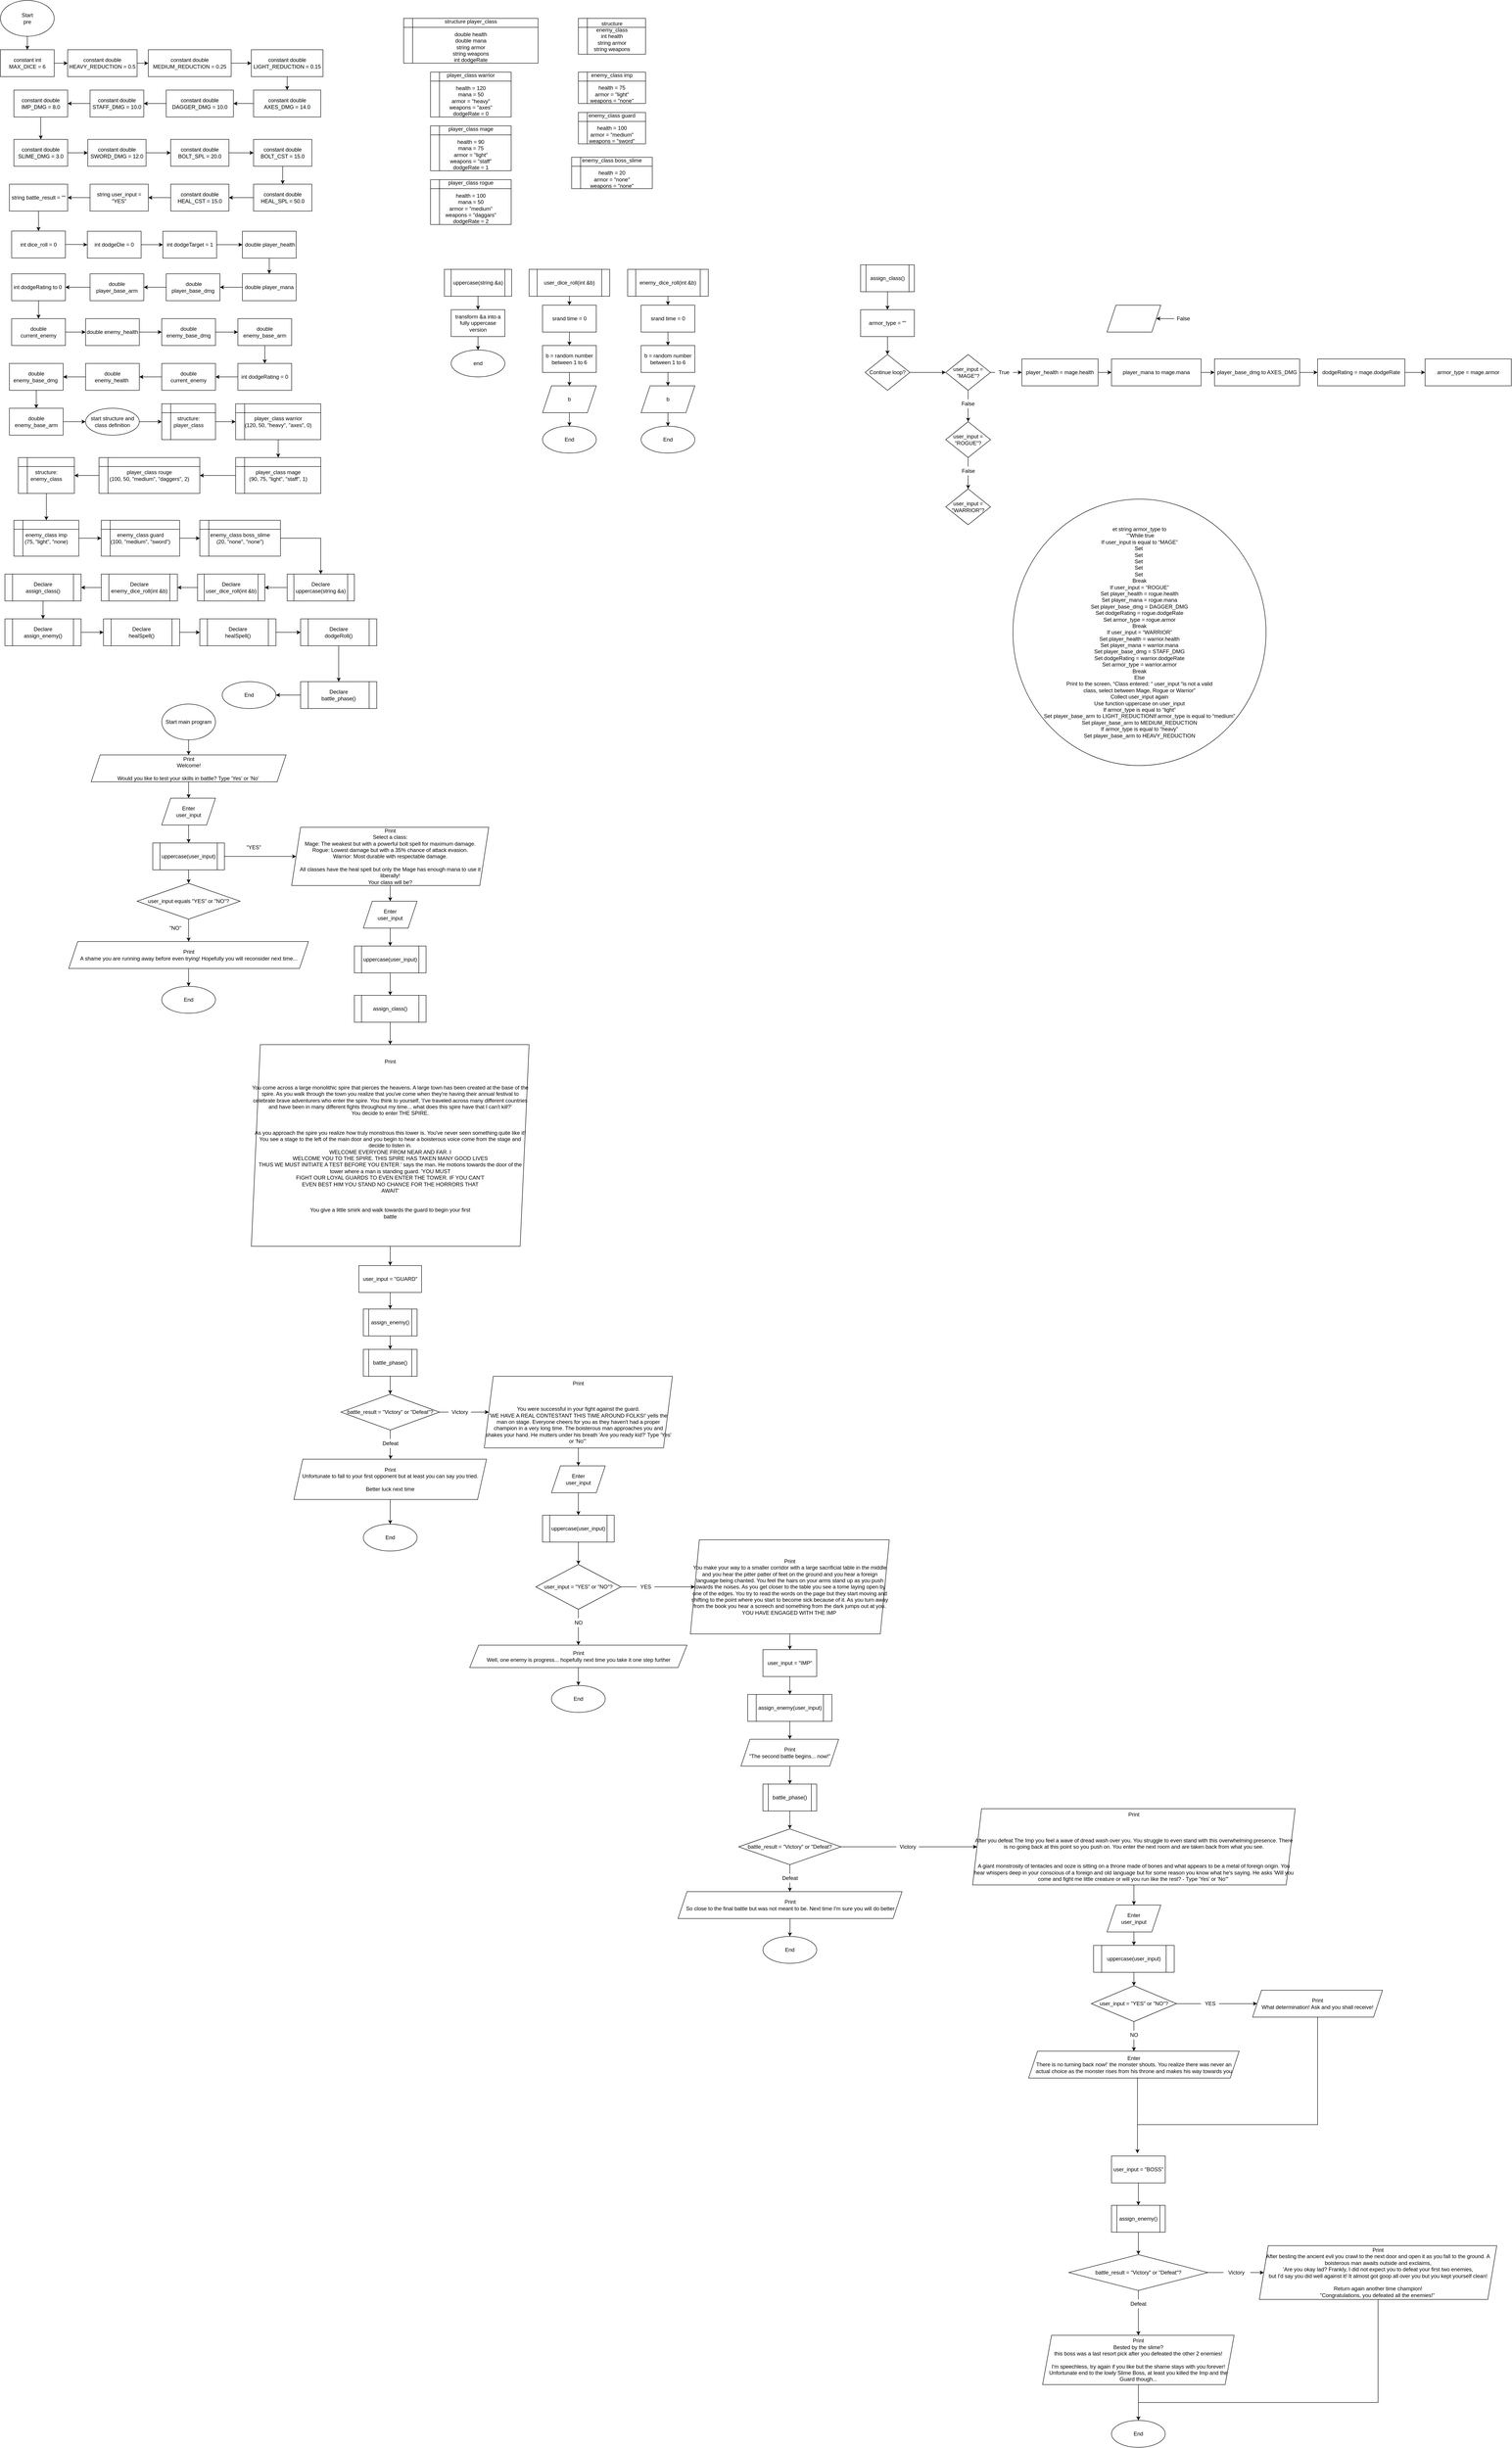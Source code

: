 <mxfile version="14.6.10" type="github">
  <diagram id="C5RBs43oDa-KdzZeNtuy" name="Page-1">
    <mxGraphModel dx="1264" dy="578" grid="1" gridSize="10" guides="1" tooltips="1" connect="1" arrows="1" fold="1" page="1" pageScale="1" pageWidth="827" pageHeight="1169" math="0" shadow="0">
      <root>
        <mxCell id="WIyWlLk6GJQsqaUBKTNV-0" />
        <mxCell id="WIyWlLk6GJQsqaUBKTNV-1" parent="WIyWlLk6GJQsqaUBKTNV-0" />
        <mxCell id="tO4ShZDr2KQQv1oVLNhw-2" value="" style="edgeStyle=orthogonalEdgeStyle;rounded=0;orthogonalLoop=1;jettySize=auto;html=1;" edge="1" parent="WIyWlLk6GJQsqaUBKTNV-1" source="tO4ShZDr2KQQv1oVLNhw-0" target="tO4ShZDr2KQQv1oVLNhw-1">
          <mxGeometry relative="1" as="geometry" />
        </mxCell>
        <mxCell id="tO4ShZDr2KQQv1oVLNhw-0" value="Start&lt;br&gt;pre" style="ellipse;whiteSpace=wrap;html=1;" vertex="1" parent="WIyWlLk6GJQsqaUBKTNV-1">
          <mxGeometry x="100" y="40" width="120" height="80" as="geometry" />
        </mxCell>
        <mxCell id="tO4ShZDr2KQQv1oVLNhw-4" value="" style="edgeStyle=orthogonalEdgeStyle;rounded=0;orthogonalLoop=1;jettySize=auto;html=1;" edge="1" parent="WIyWlLk6GJQsqaUBKTNV-1" source="tO4ShZDr2KQQv1oVLNhw-1" target="tO4ShZDr2KQQv1oVLNhw-3">
          <mxGeometry relative="1" as="geometry" />
        </mxCell>
        <mxCell id="tO4ShZDr2KQQv1oVLNhw-1" value="constant int MAX_DICE = 6" style="whiteSpace=wrap;html=1;" vertex="1" parent="WIyWlLk6GJQsqaUBKTNV-1">
          <mxGeometry x="100" y="150" width="120" height="60" as="geometry" />
        </mxCell>
        <mxCell id="tO4ShZDr2KQQv1oVLNhw-6" value="" style="edgeStyle=orthogonalEdgeStyle;rounded=0;orthogonalLoop=1;jettySize=auto;html=1;" edge="1" parent="WIyWlLk6GJQsqaUBKTNV-1" source="tO4ShZDr2KQQv1oVLNhw-3" target="tO4ShZDr2KQQv1oVLNhw-5">
          <mxGeometry relative="1" as="geometry" />
        </mxCell>
        <mxCell id="tO4ShZDr2KQQv1oVLNhw-3" value="constant double HEAVY_REDUCTION = 0.5" style="whiteSpace=wrap;html=1;" vertex="1" parent="WIyWlLk6GJQsqaUBKTNV-1">
          <mxGeometry x="250" y="150" width="155" height="60" as="geometry" />
        </mxCell>
        <mxCell id="tO4ShZDr2KQQv1oVLNhw-8" value="" style="edgeStyle=orthogonalEdgeStyle;rounded=0;orthogonalLoop=1;jettySize=auto;html=1;" edge="1" parent="WIyWlLk6GJQsqaUBKTNV-1" source="tO4ShZDr2KQQv1oVLNhw-5" target="tO4ShZDr2KQQv1oVLNhw-7">
          <mxGeometry relative="1" as="geometry" />
        </mxCell>
        <mxCell id="tO4ShZDr2KQQv1oVLNhw-5" value="constant double MEDIUM_REDUCTION = 0.25" style="whiteSpace=wrap;html=1;" vertex="1" parent="WIyWlLk6GJQsqaUBKTNV-1">
          <mxGeometry x="430" y="150" width="185" height="60" as="geometry" />
        </mxCell>
        <mxCell id="tO4ShZDr2KQQv1oVLNhw-10" value="" style="edgeStyle=orthogonalEdgeStyle;rounded=0;orthogonalLoop=1;jettySize=auto;html=1;" edge="1" parent="WIyWlLk6GJQsqaUBKTNV-1" source="tO4ShZDr2KQQv1oVLNhw-7" target="tO4ShZDr2KQQv1oVLNhw-9">
          <mxGeometry relative="1" as="geometry" />
        </mxCell>
        <mxCell id="tO4ShZDr2KQQv1oVLNhw-7" value="&lt;span style=&quot;color: rgb(0 , 0 , 0) ; font-family: &amp;#34;helvetica&amp;#34; ; font-size: 12px ; font-style: normal ; font-weight: 400 ; letter-spacing: normal ; text-align: center ; text-indent: 0px ; text-transform: none ; word-spacing: 0px ; background-color: rgb(248 , 249 , 250) ; display: inline ; float: none&quot;&gt;constant double LIGHT_REDUCTION = 0.15&lt;/span&gt;" style="whiteSpace=wrap;html=1;" vertex="1" parent="WIyWlLk6GJQsqaUBKTNV-1">
          <mxGeometry x="660" y="150" width="160" height="60" as="geometry" />
        </mxCell>
        <mxCell id="tO4ShZDr2KQQv1oVLNhw-12" value="" style="edgeStyle=orthogonalEdgeStyle;rounded=0;orthogonalLoop=1;jettySize=auto;html=1;" edge="1" parent="WIyWlLk6GJQsqaUBKTNV-1" source="tO4ShZDr2KQQv1oVLNhw-9" target="tO4ShZDr2KQQv1oVLNhw-11">
          <mxGeometry relative="1" as="geometry" />
        </mxCell>
        <mxCell id="tO4ShZDr2KQQv1oVLNhw-9" value="&lt;span style=&quot;color: rgb(0 , 0 , 0) ; font-family: &amp;#34;helvetica&amp;#34; ; font-size: 12px ; font-style: normal ; font-weight: 400 ; letter-spacing: normal ; text-align: center ; text-indent: 0px ; text-transform: none ; word-spacing: 0px ; background-color: rgb(248 , 249 , 250) ; display: inline ; float: none&quot;&gt;constant double AXES_DMG = 14.0&lt;/span&gt;" style="whiteSpace=wrap;html=1;" vertex="1" parent="WIyWlLk6GJQsqaUBKTNV-1">
          <mxGeometry x="665" y="240" width="150" height="60" as="geometry" />
        </mxCell>
        <mxCell id="tO4ShZDr2KQQv1oVLNhw-14" value="" style="edgeStyle=orthogonalEdgeStyle;rounded=0;orthogonalLoop=1;jettySize=auto;html=1;" edge="1" parent="WIyWlLk6GJQsqaUBKTNV-1" source="tO4ShZDr2KQQv1oVLNhw-11" target="tO4ShZDr2KQQv1oVLNhw-13">
          <mxGeometry relative="1" as="geometry" />
        </mxCell>
        <mxCell id="tO4ShZDr2KQQv1oVLNhw-11" value="&lt;span style=&quot;color: rgb(0 , 0 , 0) ; font-family: &amp;#34;helvetica&amp;#34; ; font-size: 12px ; font-style: normal ; font-weight: 400 ; letter-spacing: normal ; text-align: center ; text-indent: 0px ; text-transform: none ; word-spacing: 0px ; background-color: rgb(248 , 249 , 250) ; display: inline ; float: none&quot;&gt;constant double DAGGER_DMG = 10.0&lt;/span&gt;" style="whiteSpace=wrap;html=1;" vertex="1" parent="WIyWlLk6GJQsqaUBKTNV-1">
          <mxGeometry x="470" y="240" width="150" height="60" as="geometry" />
        </mxCell>
        <mxCell id="tO4ShZDr2KQQv1oVLNhw-16" value="" style="edgeStyle=orthogonalEdgeStyle;rounded=0;orthogonalLoop=1;jettySize=auto;html=1;" edge="1" parent="WIyWlLk6GJQsqaUBKTNV-1" source="tO4ShZDr2KQQv1oVLNhw-13" target="tO4ShZDr2KQQv1oVLNhw-15">
          <mxGeometry relative="1" as="geometry" />
        </mxCell>
        <mxCell id="tO4ShZDr2KQQv1oVLNhw-13" value="&lt;span style=&quot;color: rgb(0 , 0 , 0) ; font-family: &amp;#34;helvetica&amp;#34; ; font-size: 12px ; font-style: normal ; font-weight: 400 ; letter-spacing: normal ; text-align: center ; text-indent: 0px ; text-transform: none ; word-spacing: 0px ; background-color: rgb(248 , 249 , 250) ; display: inline ; float: none&quot;&gt;constant double STAFF_DMG = 10.0&lt;/span&gt;" style="whiteSpace=wrap;html=1;" vertex="1" parent="WIyWlLk6GJQsqaUBKTNV-1">
          <mxGeometry x="300" y="240" width="120" height="60" as="geometry" />
        </mxCell>
        <mxCell id="tO4ShZDr2KQQv1oVLNhw-18" value="" style="edgeStyle=orthogonalEdgeStyle;rounded=0;orthogonalLoop=1;jettySize=auto;html=1;" edge="1" parent="WIyWlLk6GJQsqaUBKTNV-1" source="tO4ShZDr2KQQv1oVLNhw-15" target="tO4ShZDr2KQQv1oVLNhw-17">
          <mxGeometry relative="1" as="geometry" />
        </mxCell>
        <mxCell id="tO4ShZDr2KQQv1oVLNhw-15" value="&lt;span style=&quot;color: rgb(0 , 0 , 0) ; font-family: &amp;#34;helvetica&amp;#34; ; font-size: 12px ; font-style: normal ; font-weight: 400 ; letter-spacing: normal ; text-align: center ; text-indent: 0px ; text-transform: none ; word-spacing: 0px ; background-color: rgb(248 , 249 , 250) ; display: inline ; float: none&quot;&gt;constant double IMP_DMG = 8.0&lt;/span&gt;" style="whiteSpace=wrap;html=1;" vertex="1" parent="WIyWlLk6GJQsqaUBKTNV-1">
          <mxGeometry x="130" y="240" width="120" height="60" as="geometry" />
        </mxCell>
        <mxCell id="tO4ShZDr2KQQv1oVLNhw-20" value="" style="edgeStyle=orthogonalEdgeStyle;rounded=0;orthogonalLoop=1;jettySize=auto;html=1;" edge="1" parent="WIyWlLk6GJQsqaUBKTNV-1" source="tO4ShZDr2KQQv1oVLNhw-17" target="tO4ShZDr2KQQv1oVLNhw-19">
          <mxGeometry relative="1" as="geometry" />
        </mxCell>
        <mxCell id="tO4ShZDr2KQQv1oVLNhw-17" value="&lt;span style=&quot;color: rgb(0 , 0 , 0) ; font-family: &amp;#34;helvetica&amp;#34; ; font-size: 12px ; font-style: normal ; font-weight: 400 ; letter-spacing: normal ; text-align: center ; text-indent: 0px ; text-transform: none ; word-spacing: 0px ; background-color: rgb(248 , 249 , 250) ; display: inline ; float: none&quot;&gt;constant double SLIME_DMG = 3.0&lt;/span&gt;" style="whiteSpace=wrap;html=1;" vertex="1" parent="WIyWlLk6GJQsqaUBKTNV-1">
          <mxGeometry x="130" y="350" width="120" height="60" as="geometry" />
        </mxCell>
        <mxCell id="tO4ShZDr2KQQv1oVLNhw-22" value="" style="edgeStyle=orthogonalEdgeStyle;rounded=0;orthogonalLoop=1;jettySize=auto;html=1;" edge="1" parent="WIyWlLk6GJQsqaUBKTNV-1" source="tO4ShZDr2KQQv1oVLNhw-19" target="tO4ShZDr2KQQv1oVLNhw-21">
          <mxGeometry relative="1" as="geometry" />
        </mxCell>
        <mxCell id="tO4ShZDr2KQQv1oVLNhw-19" value="&lt;span style=&quot;color: rgb(0 , 0 , 0) ; font-family: &amp;#34;helvetica&amp;#34; ; font-size: 12px ; font-style: normal ; font-weight: 400 ; letter-spacing: normal ; text-align: center ; text-indent: 0px ; text-transform: none ; word-spacing: 0px ; background-color: rgb(248 , 249 , 250) ; display: inline ; float: none&quot;&gt;constant double SWORD_DMG = 12.0&lt;/span&gt;" style="whiteSpace=wrap;html=1;" vertex="1" parent="WIyWlLk6GJQsqaUBKTNV-1">
          <mxGeometry x="295" y="350" width="130" height="60" as="geometry" />
        </mxCell>
        <mxCell id="tO4ShZDr2KQQv1oVLNhw-24" value="" style="edgeStyle=orthogonalEdgeStyle;rounded=0;orthogonalLoop=1;jettySize=auto;html=1;" edge="1" parent="WIyWlLk6GJQsqaUBKTNV-1" source="tO4ShZDr2KQQv1oVLNhw-21" target="tO4ShZDr2KQQv1oVLNhw-23">
          <mxGeometry relative="1" as="geometry" />
        </mxCell>
        <mxCell id="tO4ShZDr2KQQv1oVLNhw-21" value="&lt;span style=&quot;color: rgb(0 , 0 , 0) ; font-family: &amp;#34;helvetica&amp;#34; ; font-size: 12px ; font-style: normal ; font-weight: 400 ; letter-spacing: normal ; text-align: center ; text-indent: 0px ; text-transform: none ; word-spacing: 0px ; background-color: rgb(248 , 249 , 250) ; display: inline ; float: none&quot;&gt;constant double BOLT_SPL = 20.0&lt;/span&gt;" style="whiteSpace=wrap;html=1;" vertex="1" parent="WIyWlLk6GJQsqaUBKTNV-1">
          <mxGeometry x="480" y="350" width="130" height="60" as="geometry" />
        </mxCell>
        <mxCell id="tO4ShZDr2KQQv1oVLNhw-26" value="" style="edgeStyle=orthogonalEdgeStyle;rounded=0;orthogonalLoop=1;jettySize=auto;html=1;" edge="1" parent="WIyWlLk6GJQsqaUBKTNV-1" source="tO4ShZDr2KQQv1oVLNhw-23" target="tO4ShZDr2KQQv1oVLNhw-25">
          <mxGeometry relative="1" as="geometry" />
        </mxCell>
        <mxCell id="tO4ShZDr2KQQv1oVLNhw-23" value="&lt;span style=&quot;color: rgb(0 , 0 , 0) ; font-family: &amp;#34;helvetica&amp;#34; ; font-size: 12px ; font-style: normal ; font-weight: 400 ; letter-spacing: normal ; text-align: center ; text-indent: 0px ; text-transform: none ; word-spacing: 0px ; background-color: rgb(248 , 249 , 250) ; display: inline ; float: none&quot;&gt;constant double BOLT_CST = 15.0&lt;/span&gt;" style="whiteSpace=wrap;html=1;" vertex="1" parent="WIyWlLk6GJQsqaUBKTNV-1">
          <mxGeometry x="665" y="350" width="130" height="60" as="geometry" />
        </mxCell>
        <mxCell id="tO4ShZDr2KQQv1oVLNhw-28" value="" style="edgeStyle=orthogonalEdgeStyle;rounded=0;orthogonalLoop=1;jettySize=auto;html=1;" edge="1" parent="WIyWlLk6GJQsqaUBKTNV-1" source="tO4ShZDr2KQQv1oVLNhw-25" target="tO4ShZDr2KQQv1oVLNhw-27">
          <mxGeometry relative="1" as="geometry" />
        </mxCell>
        <mxCell id="tO4ShZDr2KQQv1oVLNhw-25" value="&lt;span style=&quot;color: rgb(0 , 0 , 0) ; font-family: &amp;#34;helvetica&amp;#34; ; font-size: 12px ; font-style: normal ; font-weight: 400 ; letter-spacing: normal ; text-align: center ; text-indent: 0px ; text-transform: none ; word-spacing: 0px ; background-color: rgb(248 , 249 , 250) ; display: inline ; float: none&quot;&gt;constant double HEAL_SPL = 50.0&lt;/span&gt;" style="whiteSpace=wrap;html=1;" vertex="1" parent="WIyWlLk6GJQsqaUBKTNV-1">
          <mxGeometry x="665" y="450" width="130" height="60" as="geometry" />
        </mxCell>
        <mxCell id="tO4ShZDr2KQQv1oVLNhw-30" value="" style="edgeStyle=orthogonalEdgeStyle;rounded=0;orthogonalLoop=1;jettySize=auto;html=1;" edge="1" parent="WIyWlLk6GJQsqaUBKTNV-1" source="tO4ShZDr2KQQv1oVLNhw-27" target="tO4ShZDr2KQQv1oVLNhw-29">
          <mxGeometry relative="1" as="geometry" />
        </mxCell>
        <mxCell id="tO4ShZDr2KQQv1oVLNhw-27" value="&lt;span style=&quot;color: rgb(0 , 0 , 0) ; font-family: &amp;#34;helvetica&amp;#34; ; font-size: 12px ; font-style: normal ; font-weight: 400 ; letter-spacing: normal ; text-align: center ; text-indent: 0px ; text-transform: none ; word-spacing: 0px ; background-color: rgb(248 , 249 , 250) ; display: inline ; float: none&quot;&gt;constant double HEAL_CST = 15.0&lt;/span&gt;" style="whiteSpace=wrap;html=1;" vertex="1" parent="WIyWlLk6GJQsqaUBKTNV-1">
          <mxGeometry x="480" y="450" width="130" height="60" as="geometry" />
        </mxCell>
        <mxCell id="tO4ShZDr2KQQv1oVLNhw-32" value="" style="edgeStyle=orthogonalEdgeStyle;rounded=0;orthogonalLoop=1;jettySize=auto;html=1;" edge="1" parent="WIyWlLk6GJQsqaUBKTNV-1" source="tO4ShZDr2KQQv1oVLNhw-29" target="tO4ShZDr2KQQv1oVLNhw-31">
          <mxGeometry relative="1" as="geometry" />
        </mxCell>
        <mxCell id="tO4ShZDr2KQQv1oVLNhw-29" value="&lt;font face=&quot;helvetica&quot;&gt;string user_input = &quot;YES&quot;&lt;/font&gt;" style="whiteSpace=wrap;html=1;" vertex="1" parent="WIyWlLk6GJQsqaUBKTNV-1">
          <mxGeometry x="300" y="450" width="130" height="60" as="geometry" />
        </mxCell>
        <mxCell id="tO4ShZDr2KQQv1oVLNhw-34" value="" style="edgeStyle=orthogonalEdgeStyle;rounded=0;orthogonalLoop=1;jettySize=auto;html=1;" edge="1" parent="WIyWlLk6GJQsqaUBKTNV-1" source="tO4ShZDr2KQQv1oVLNhw-31" target="tO4ShZDr2KQQv1oVLNhw-33">
          <mxGeometry relative="1" as="geometry" />
        </mxCell>
        <mxCell id="tO4ShZDr2KQQv1oVLNhw-31" value="&lt;font face=&quot;helvetica&quot;&gt;string battle_result = &quot;&quot;&lt;/font&gt;" style="whiteSpace=wrap;html=1;" vertex="1" parent="WIyWlLk6GJQsqaUBKTNV-1">
          <mxGeometry x="120" y="450" width="130" height="60" as="geometry" />
        </mxCell>
        <mxCell id="tO4ShZDr2KQQv1oVLNhw-36" value="" style="edgeStyle=orthogonalEdgeStyle;rounded=0;orthogonalLoop=1;jettySize=auto;html=1;" edge="1" parent="WIyWlLk6GJQsqaUBKTNV-1" source="tO4ShZDr2KQQv1oVLNhw-33" target="tO4ShZDr2KQQv1oVLNhw-35">
          <mxGeometry relative="1" as="geometry" />
        </mxCell>
        <mxCell id="tO4ShZDr2KQQv1oVLNhw-33" value="int dice_roll = 0" style="whiteSpace=wrap;html=1;" vertex="1" parent="WIyWlLk6GJQsqaUBKTNV-1">
          <mxGeometry x="125" y="554.5" width="120" height="60" as="geometry" />
        </mxCell>
        <mxCell id="tO4ShZDr2KQQv1oVLNhw-38" value="" style="edgeStyle=orthogonalEdgeStyle;rounded=0;orthogonalLoop=1;jettySize=auto;html=1;" edge="1" parent="WIyWlLk6GJQsqaUBKTNV-1" source="tO4ShZDr2KQQv1oVLNhw-35" target="tO4ShZDr2KQQv1oVLNhw-37">
          <mxGeometry relative="1" as="geometry" />
        </mxCell>
        <mxCell id="tO4ShZDr2KQQv1oVLNhw-35" value="int dodgeDie = 0" style="whiteSpace=wrap;html=1;" vertex="1" parent="WIyWlLk6GJQsqaUBKTNV-1">
          <mxGeometry x="294" y="555" width="120" height="60" as="geometry" />
        </mxCell>
        <mxCell id="tO4ShZDr2KQQv1oVLNhw-40" value="" style="edgeStyle=orthogonalEdgeStyle;rounded=0;orthogonalLoop=1;jettySize=auto;html=1;" edge="1" parent="WIyWlLk6GJQsqaUBKTNV-1" source="tO4ShZDr2KQQv1oVLNhw-37" target="tO4ShZDr2KQQv1oVLNhw-39">
          <mxGeometry relative="1" as="geometry" />
        </mxCell>
        <mxCell id="tO4ShZDr2KQQv1oVLNhw-37" value="int dodgeTarget = 1" style="whiteSpace=wrap;html=1;" vertex="1" parent="WIyWlLk6GJQsqaUBKTNV-1">
          <mxGeometry x="462.5" y="555" width="120" height="60" as="geometry" />
        </mxCell>
        <mxCell id="tO4ShZDr2KQQv1oVLNhw-42" value="" style="edgeStyle=orthogonalEdgeStyle;rounded=0;orthogonalLoop=1;jettySize=auto;html=1;" edge="1" parent="WIyWlLk6GJQsqaUBKTNV-1" source="tO4ShZDr2KQQv1oVLNhw-39" target="tO4ShZDr2KQQv1oVLNhw-41">
          <mxGeometry relative="1" as="geometry" />
        </mxCell>
        <mxCell id="tO4ShZDr2KQQv1oVLNhw-39" value="&amp;nbsp;double player_health" style="whiteSpace=wrap;html=1;" vertex="1" parent="WIyWlLk6GJQsqaUBKTNV-1">
          <mxGeometry x="640" y="555" width="120" height="60" as="geometry" />
        </mxCell>
        <mxCell id="tO4ShZDr2KQQv1oVLNhw-44" value="" style="edgeStyle=orthogonalEdgeStyle;rounded=0;orthogonalLoop=1;jettySize=auto;html=1;" edge="1" parent="WIyWlLk6GJQsqaUBKTNV-1" source="tO4ShZDr2KQQv1oVLNhw-41" target="tO4ShZDr2KQQv1oVLNhw-43">
          <mxGeometry relative="1" as="geometry" />
        </mxCell>
        <mxCell id="tO4ShZDr2KQQv1oVLNhw-41" value="double player_mana" style="whiteSpace=wrap;html=1;" vertex="1" parent="WIyWlLk6GJQsqaUBKTNV-1">
          <mxGeometry x="640" y="650" width="120" height="60" as="geometry" />
        </mxCell>
        <mxCell id="tO4ShZDr2KQQv1oVLNhw-46" value="" style="edgeStyle=orthogonalEdgeStyle;rounded=0;orthogonalLoop=1;jettySize=auto;html=1;" edge="1" parent="WIyWlLk6GJQsqaUBKTNV-1" source="tO4ShZDr2KQQv1oVLNhw-43" target="tO4ShZDr2KQQv1oVLNhw-45">
          <mxGeometry relative="1" as="geometry" />
        </mxCell>
        <mxCell id="tO4ShZDr2KQQv1oVLNhw-43" value="&amp;nbsp;double player_base_dmg" style="whiteSpace=wrap;html=1;" vertex="1" parent="WIyWlLk6GJQsqaUBKTNV-1">
          <mxGeometry x="470" y="650" width="120" height="60" as="geometry" />
        </mxCell>
        <mxCell id="tO4ShZDr2KQQv1oVLNhw-48" value="" style="edgeStyle=orthogonalEdgeStyle;rounded=0;orthogonalLoop=1;jettySize=auto;html=1;" edge="1" parent="WIyWlLk6GJQsqaUBKTNV-1" source="tO4ShZDr2KQQv1oVLNhw-45" target="tO4ShZDr2KQQv1oVLNhw-47">
          <mxGeometry relative="1" as="geometry" />
        </mxCell>
        <mxCell id="tO4ShZDr2KQQv1oVLNhw-45" value="double player_base_arm" style="whiteSpace=wrap;html=1;" vertex="1" parent="WIyWlLk6GJQsqaUBKTNV-1">
          <mxGeometry x="300" y="650" width="120" height="60" as="geometry" />
        </mxCell>
        <mxCell id="tO4ShZDr2KQQv1oVLNhw-50" value="" style="edgeStyle=orthogonalEdgeStyle;rounded=0;orthogonalLoop=1;jettySize=auto;html=1;" edge="1" parent="WIyWlLk6GJQsqaUBKTNV-1" source="tO4ShZDr2KQQv1oVLNhw-47" target="tO4ShZDr2KQQv1oVLNhw-49">
          <mxGeometry relative="1" as="geometry" />
        </mxCell>
        <mxCell id="tO4ShZDr2KQQv1oVLNhw-47" value="int dodgeRating to 0&amp;nbsp;" style="whiteSpace=wrap;html=1;" vertex="1" parent="WIyWlLk6GJQsqaUBKTNV-1">
          <mxGeometry x="125" y="650" width="120" height="60" as="geometry" />
        </mxCell>
        <mxCell id="tO4ShZDr2KQQv1oVLNhw-52" value="" style="edgeStyle=orthogonalEdgeStyle;rounded=0;orthogonalLoop=1;jettySize=auto;html=1;" edge="1" parent="WIyWlLk6GJQsqaUBKTNV-1" source="tO4ShZDr2KQQv1oVLNhw-49" target="tO4ShZDr2KQQv1oVLNhw-51">
          <mxGeometry relative="1" as="geometry" />
        </mxCell>
        <mxCell id="tO4ShZDr2KQQv1oVLNhw-49" value="&#xa;&#xa;double current_enemy&#xa;&#xa;" style="whiteSpace=wrap;html=1;" vertex="1" parent="WIyWlLk6GJQsqaUBKTNV-1">
          <mxGeometry x="125" y="750" width="120" height="60" as="geometry" />
        </mxCell>
        <mxCell id="tO4ShZDr2KQQv1oVLNhw-54" value="" style="edgeStyle=orthogonalEdgeStyle;rounded=0;orthogonalLoop=1;jettySize=auto;html=1;" edge="1" parent="WIyWlLk6GJQsqaUBKTNV-1" source="tO4ShZDr2KQQv1oVLNhw-51" target="tO4ShZDr2KQQv1oVLNhw-53">
          <mxGeometry relative="1" as="geometry" />
        </mxCell>
        <mxCell id="tO4ShZDr2KQQv1oVLNhw-51" value="double enemy_health" style="whiteSpace=wrap;html=1;" vertex="1" parent="WIyWlLk6GJQsqaUBKTNV-1">
          <mxGeometry x="290" y="750" width="120" height="60" as="geometry" />
        </mxCell>
        <mxCell id="tO4ShZDr2KQQv1oVLNhw-56" value="" style="edgeStyle=orthogonalEdgeStyle;rounded=0;orthogonalLoop=1;jettySize=auto;html=1;" edge="1" parent="WIyWlLk6GJQsqaUBKTNV-1" source="tO4ShZDr2KQQv1oVLNhw-53" target="tO4ShZDr2KQQv1oVLNhw-55">
          <mxGeometry relative="1" as="geometry" />
        </mxCell>
        <mxCell id="tO4ShZDr2KQQv1oVLNhw-53" value="double enemy_base_dmg" style="whiteSpace=wrap;html=1;" vertex="1" parent="WIyWlLk6GJQsqaUBKTNV-1">
          <mxGeometry x="460" y="750" width="120" height="60" as="geometry" />
        </mxCell>
        <mxCell id="tO4ShZDr2KQQv1oVLNhw-63" value="" style="edgeStyle=orthogonalEdgeStyle;rounded=0;orthogonalLoop=1;jettySize=auto;html=1;" edge="1" parent="WIyWlLk6GJQsqaUBKTNV-1" source="tO4ShZDr2KQQv1oVLNhw-55" target="tO4ShZDr2KQQv1oVLNhw-62">
          <mxGeometry relative="1" as="geometry" />
        </mxCell>
        <mxCell id="tO4ShZDr2KQQv1oVLNhw-55" value="&#xa;&#xa;double enemy_base_arm&#xa;&#xa;" style="whiteSpace=wrap;html=1;" vertex="1" parent="WIyWlLk6GJQsqaUBKTNV-1">
          <mxGeometry x="630" y="750" width="120" height="60" as="geometry" />
        </mxCell>
        <mxCell id="tO4ShZDr2KQQv1oVLNhw-66" value="" style="edgeStyle=orthogonalEdgeStyle;rounded=0;orthogonalLoop=1;jettySize=auto;html=1;" edge="1" parent="WIyWlLk6GJQsqaUBKTNV-1" source="tO4ShZDr2KQQv1oVLNhw-62" target="tO4ShZDr2KQQv1oVLNhw-65">
          <mxGeometry relative="1" as="geometry" />
        </mxCell>
        <mxCell id="tO4ShZDr2KQQv1oVLNhw-62" value="&amp;nbsp;int dodgeRating = 0&amp;nbsp;" style="whiteSpace=wrap;html=1;" vertex="1" parent="WIyWlLk6GJQsqaUBKTNV-1">
          <mxGeometry x="630" y="850" width="120" height="60" as="geometry" />
        </mxCell>
        <mxCell id="tO4ShZDr2KQQv1oVLNhw-68" value="" style="edgeStyle=orthogonalEdgeStyle;rounded=0;orthogonalLoop=1;jettySize=auto;html=1;" edge="1" parent="WIyWlLk6GJQsqaUBKTNV-1" source="tO4ShZDr2KQQv1oVLNhw-65" target="tO4ShZDr2KQQv1oVLNhw-67">
          <mxGeometry relative="1" as="geometry" />
        </mxCell>
        <mxCell id="tO4ShZDr2KQQv1oVLNhw-65" value="double current_enemy" style="whiteSpace=wrap;html=1;" vertex="1" parent="WIyWlLk6GJQsqaUBKTNV-1">
          <mxGeometry x="460" y="850" width="120" height="60" as="geometry" />
        </mxCell>
        <mxCell id="tO4ShZDr2KQQv1oVLNhw-70" value="" style="edgeStyle=orthogonalEdgeStyle;rounded=0;orthogonalLoop=1;jettySize=auto;html=1;" edge="1" parent="WIyWlLk6GJQsqaUBKTNV-1" source="tO4ShZDr2KQQv1oVLNhw-67" target="tO4ShZDr2KQQv1oVLNhw-69">
          <mxGeometry relative="1" as="geometry" />
        </mxCell>
        <mxCell id="tO4ShZDr2KQQv1oVLNhw-67" value="double enemy_health&amp;nbsp;" style="whiteSpace=wrap;html=1;" vertex="1" parent="WIyWlLk6GJQsqaUBKTNV-1">
          <mxGeometry x="290" y="850" width="120" height="60" as="geometry" />
        </mxCell>
        <mxCell id="tO4ShZDr2KQQv1oVLNhw-72" value="" style="edgeStyle=orthogonalEdgeStyle;rounded=0;orthogonalLoop=1;jettySize=auto;html=1;" edge="1" parent="WIyWlLk6GJQsqaUBKTNV-1" source="tO4ShZDr2KQQv1oVLNhw-69" target="tO4ShZDr2KQQv1oVLNhw-71">
          <mxGeometry relative="1" as="geometry" />
        </mxCell>
        <mxCell id="tO4ShZDr2KQQv1oVLNhw-69" value="double enemy_base_dmg&amp;nbsp;" style="whiteSpace=wrap;html=1;" vertex="1" parent="WIyWlLk6GJQsqaUBKTNV-1">
          <mxGeometry x="120" y="850" width="120" height="60" as="geometry" />
        </mxCell>
        <mxCell id="tO4ShZDr2KQQv1oVLNhw-74" value="" style="edgeStyle=orthogonalEdgeStyle;rounded=0;orthogonalLoop=1;jettySize=auto;html=1;" edge="1" parent="WIyWlLk6GJQsqaUBKTNV-1" source="tO4ShZDr2KQQv1oVLNhw-71" target="tO4ShZDr2KQQv1oVLNhw-73">
          <mxGeometry relative="1" as="geometry" />
        </mxCell>
        <mxCell id="tO4ShZDr2KQQv1oVLNhw-71" value="double enemy_base_arm" style="whiteSpace=wrap;html=1;" vertex="1" parent="WIyWlLk6GJQsqaUBKTNV-1">
          <mxGeometry x="120" y="950" width="120" height="60" as="geometry" />
        </mxCell>
        <mxCell id="tO4ShZDr2KQQv1oVLNhw-76" style="edgeStyle=orthogonalEdgeStyle;rounded=0;orthogonalLoop=1;jettySize=auto;html=1;exitX=1;exitY=0.5;exitDx=0;exitDy=0;entryX=0;entryY=0.5;entryDx=0;entryDy=0;" edge="1" parent="WIyWlLk6GJQsqaUBKTNV-1" source="tO4ShZDr2KQQv1oVLNhw-73" target="tO4ShZDr2KQQv1oVLNhw-75">
          <mxGeometry relative="1" as="geometry" />
        </mxCell>
        <mxCell id="tO4ShZDr2KQQv1oVLNhw-73" value="start structure and class definition" style="ellipse;whiteSpace=wrap;html=1;" vertex="1" parent="WIyWlLk6GJQsqaUBKTNV-1">
          <mxGeometry x="290" y="950" width="120" height="60" as="geometry" />
        </mxCell>
        <mxCell id="tO4ShZDr2KQQv1oVLNhw-78" style="edgeStyle=orthogonalEdgeStyle;rounded=0;orthogonalLoop=1;jettySize=auto;html=1;exitX=1;exitY=0.5;exitDx=0;exitDy=0;entryX=0;entryY=0.5;entryDx=0;entryDy=0;" edge="1" parent="WIyWlLk6GJQsqaUBKTNV-1" source="tO4ShZDr2KQQv1oVLNhw-75" target="tO4ShZDr2KQQv1oVLNhw-77">
          <mxGeometry relative="1" as="geometry" />
        </mxCell>
        <mxCell id="tO4ShZDr2KQQv1oVLNhw-75" value="structure:&lt;br&gt;player_class" style="shape=internalStorage;whiteSpace=wrap;html=1;backgroundOutline=1;" vertex="1" parent="WIyWlLk6GJQsqaUBKTNV-1">
          <mxGeometry x="460" y="940" width="120" height="80" as="geometry" />
        </mxCell>
        <mxCell id="tO4ShZDr2KQQv1oVLNhw-81" value="" style="edgeStyle=orthogonalEdgeStyle;rounded=0;orthogonalLoop=1;jettySize=auto;html=1;" edge="1" parent="WIyWlLk6GJQsqaUBKTNV-1" source="tO4ShZDr2KQQv1oVLNhw-77" target="tO4ShZDr2KQQv1oVLNhw-80">
          <mxGeometry relative="1" as="geometry" />
        </mxCell>
        <mxCell id="tO4ShZDr2KQQv1oVLNhw-77" value="player_class warrior&lt;br&gt;(120, 50, &quot;heavy&quot;, &quot;axes&quot;, 0)" style="shape=internalStorage;whiteSpace=wrap;html=1;backgroundOutline=1;" vertex="1" parent="WIyWlLk6GJQsqaUBKTNV-1">
          <mxGeometry x="625" y="940" width="190" height="80" as="geometry" />
        </mxCell>
        <mxCell id="tO4ShZDr2KQQv1oVLNhw-79" value="structure player_class&lt;br&gt;&lt;br&gt;double health&lt;br&gt;double mana&lt;br&gt;string armor&lt;br&gt;string weapons&lt;br&gt;int dodgeRate" style="shape=internalStorage;whiteSpace=wrap;html=1;backgroundOutline=1;" vertex="1" parent="WIyWlLk6GJQsqaUBKTNV-1">
          <mxGeometry x="1000" y="80" width="300" height="100" as="geometry" />
        </mxCell>
        <mxCell id="tO4ShZDr2KQQv1oVLNhw-85" value="" style="edgeStyle=orthogonalEdgeStyle;rounded=0;orthogonalLoop=1;jettySize=auto;html=1;" edge="1" parent="WIyWlLk6GJQsqaUBKTNV-1" source="tO4ShZDr2KQQv1oVLNhw-80" target="tO4ShZDr2KQQv1oVLNhw-84">
          <mxGeometry relative="1" as="geometry" />
        </mxCell>
        <mxCell id="tO4ShZDr2KQQv1oVLNhw-80" value="player_class mage&lt;br&gt;(90, 75, &quot;light&quot;, &quot;staff&quot;, 1)" style="shape=internalStorage;whiteSpace=wrap;html=1;backgroundOutline=1;" vertex="1" parent="WIyWlLk6GJQsqaUBKTNV-1">
          <mxGeometry x="625" y="1060" width="190" height="80" as="geometry" />
        </mxCell>
        <mxCell id="tO4ShZDr2KQQv1oVLNhw-87" value="" style="edgeStyle=orthogonalEdgeStyle;rounded=0;orthogonalLoop=1;jettySize=auto;html=1;" edge="1" parent="WIyWlLk6GJQsqaUBKTNV-1" source="tO4ShZDr2KQQv1oVLNhw-84" target="tO4ShZDr2KQQv1oVLNhw-86">
          <mxGeometry relative="1" as="geometry" />
        </mxCell>
        <mxCell id="tO4ShZDr2KQQv1oVLNhw-84" value="player_class rouge&lt;br&gt;(100, 50, &quot;medium&quot;, &quot;daggers&quot;, 2)" style="shape=internalStorage;whiteSpace=wrap;html=1;backgroundOutline=1;" vertex="1" parent="WIyWlLk6GJQsqaUBKTNV-1">
          <mxGeometry x="320" y="1060" width="225" height="80" as="geometry" />
        </mxCell>
        <mxCell id="tO4ShZDr2KQQv1oVLNhw-90" value="" style="edgeStyle=orthogonalEdgeStyle;rounded=0;orthogonalLoop=1;jettySize=auto;html=1;" edge="1" parent="WIyWlLk6GJQsqaUBKTNV-1" source="tO4ShZDr2KQQv1oVLNhw-86" target="tO4ShZDr2KQQv1oVLNhw-89">
          <mxGeometry relative="1" as="geometry" />
        </mxCell>
        <mxCell id="tO4ShZDr2KQQv1oVLNhw-86" value="structure:&lt;br&gt;enemy_class" style="shape=internalStorage;whiteSpace=wrap;html=1;backgroundOutline=1;" vertex="1" parent="WIyWlLk6GJQsqaUBKTNV-1">
          <mxGeometry x="140" y="1060" width="125" height="80" as="geometry" />
        </mxCell>
        <mxCell id="tO4ShZDr2KQQv1oVLNhw-88" value="structure&lt;br&gt;enemy_class&lt;br&gt;int health&lt;br&gt;&lt;div&gt;string armor&lt;/div&gt;&lt;div&gt;string weapons&lt;/div&gt;" style="shape=internalStorage;whiteSpace=wrap;html=1;backgroundOutline=1;" vertex="1" parent="WIyWlLk6GJQsqaUBKTNV-1">
          <mxGeometry x="1390" y="80" width="150" height="80" as="geometry" />
        </mxCell>
        <mxCell id="tO4ShZDr2KQQv1oVLNhw-92" value="" style="edgeStyle=orthogonalEdgeStyle;rounded=0;orthogonalLoop=1;jettySize=auto;html=1;" edge="1" parent="WIyWlLk6GJQsqaUBKTNV-1" source="tO4ShZDr2KQQv1oVLNhw-89" target="tO4ShZDr2KQQv1oVLNhw-91">
          <mxGeometry relative="1" as="geometry" />
        </mxCell>
        <mxCell id="tO4ShZDr2KQQv1oVLNhw-89" value="enemy_class imp&lt;br&gt;(75, &quot;light&quot;, &quot;none)" style="shape=internalStorage;whiteSpace=wrap;html=1;backgroundOutline=1;" vertex="1" parent="WIyWlLk6GJQsqaUBKTNV-1">
          <mxGeometry x="130" y="1200" width="145" height="80" as="geometry" />
        </mxCell>
        <mxCell id="tO4ShZDr2KQQv1oVLNhw-94" value="" style="edgeStyle=orthogonalEdgeStyle;rounded=0;orthogonalLoop=1;jettySize=auto;html=1;" edge="1" parent="WIyWlLk6GJQsqaUBKTNV-1" source="tO4ShZDr2KQQv1oVLNhw-91" target="tO4ShZDr2KQQv1oVLNhw-93">
          <mxGeometry relative="1" as="geometry" />
        </mxCell>
        <mxCell id="tO4ShZDr2KQQv1oVLNhw-91" value="enemy_class guard&lt;br&gt;(100, &quot;medium&quot;, &quot;sword&quot;)" style="shape=internalStorage;whiteSpace=wrap;html=1;backgroundOutline=1;" vertex="1" parent="WIyWlLk6GJQsqaUBKTNV-1">
          <mxGeometry x="325" y="1200" width="175" height="80" as="geometry" />
        </mxCell>
        <mxCell id="tO4ShZDr2KQQv1oVLNhw-96" value="" style="edgeStyle=orthogonalEdgeStyle;rounded=0;orthogonalLoop=1;jettySize=auto;html=1;" edge="1" parent="WIyWlLk6GJQsqaUBKTNV-1" source="tO4ShZDr2KQQv1oVLNhw-93" target="tO4ShZDr2KQQv1oVLNhw-95">
          <mxGeometry relative="1" as="geometry" />
        </mxCell>
        <mxCell id="tO4ShZDr2KQQv1oVLNhw-93" value="enemy_class boss_slime&lt;br&gt;(20, &quot;none&quot;, &quot;none&quot;)" style="shape=internalStorage;whiteSpace=wrap;html=1;backgroundOutline=1;" vertex="1" parent="WIyWlLk6GJQsqaUBKTNV-1">
          <mxGeometry x="545" y="1200" width="180" height="80" as="geometry" />
        </mxCell>
        <mxCell id="tO4ShZDr2KQQv1oVLNhw-105" value="" style="edgeStyle=orthogonalEdgeStyle;rounded=0;orthogonalLoop=1;jettySize=auto;html=1;" edge="1" parent="WIyWlLk6GJQsqaUBKTNV-1" source="tO4ShZDr2KQQv1oVLNhw-95" target="tO4ShZDr2KQQv1oVLNhw-104">
          <mxGeometry relative="1" as="geometry" />
        </mxCell>
        <mxCell id="tO4ShZDr2KQQv1oVLNhw-95" value="Declare uppercase(string &amp;amp;a)" style="shape=process;whiteSpace=wrap;html=1;backgroundOutline=1;" vertex="1" parent="WIyWlLk6GJQsqaUBKTNV-1">
          <mxGeometry x="740" y="1320" width="150" height="60" as="geometry" />
        </mxCell>
        <mxCell id="tO4ShZDr2KQQv1oVLNhw-101" value="" style="edgeStyle=orthogonalEdgeStyle;rounded=0;orthogonalLoop=1;jettySize=auto;html=1;" edge="1" parent="WIyWlLk6GJQsqaUBKTNV-1" source="tO4ShZDr2KQQv1oVLNhw-97" target="tO4ShZDr2KQQv1oVLNhw-100">
          <mxGeometry relative="1" as="geometry" />
        </mxCell>
        <mxCell id="tO4ShZDr2KQQv1oVLNhw-97" value="uppercase(string &amp;amp;a)" style="shape=process;whiteSpace=wrap;html=1;backgroundOutline=1;" vertex="1" parent="WIyWlLk6GJQsqaUBKTNV-1">
          <mxGeometry x="1091" y="640" width="150" height="60" as="geometry" />
        </mxCell>
        <mxCell id="tO4ShZDr2KQQv1oVLNhw-103" value="" style="edgeStyle=orthogonalEdgeStyle;rounded=0;orthogonalLoop=1;jettySize=auto;html=1;" edge="1" parent="WIyWlLk6GJQsqaUBKTNV-1" source="tO4ShZDr2KQQv1oVLNhw-100" target="tO4ShZDr2KQQv1oVLNhw-102">
          <mxGeometry relative="1" as="geometry" />
        </mxCell>
        <mxCell id="tO4ShZDr2KQQv1oVLNhw-100" value="transform &amp;amp;a into a fully uppercase version" style="whiteSpace=wrap;html=1;" vertex="1" parent="WIyWlLk6GJQsqaUBKTNV-1">
          <mxGeometry x="1106" y="730" width="120" height="60" as="geometry" />
        </mxCell>
        <mxCell id="tO4ShZDr2KQQv1oVLNhw-102" value="end" style="ellipse;whiteSpace=wrap;html=1;" vertex="1" parent="WIyWlLk6GJQsqaUBKTNV-1">
          <mxGeometry x="1106" y="820" width="120" height="60" as="geometry" />
        </mxCell>
        <mxCell id="tO4ShZDr2KQQv1oVLNhw-107" value="" style="edgeStyle=orthogonalEdgeStyle;rounded=0;orthogonalLoop=1;jettySize=auto;html=1;" edge="1" parent="WIyWlLk6GJQsqaUBKTNV-1" source="tO4ShZDr2KQQv1oVLNhw-104" target="tO4ShZDr2KQQv1oVLNhw-106">
          <mxGeometry relative="1" as="geometry" />
        </mxCell>
        <mxCell id="tO4ShZDr2KQQv1oVLNhw-104" value="Declare user_dice_roll(int &amp;amp;b)" style="shape=process;whiteSpace=wrap;html=1;backgroundOutline=1;" vertex="1" parent="WIyWlLk6GJQsqaUBKTNV-1">
          <mxGeometry x="540" y="1320" width="150" height="60" as="geometry" />
        </mxCell>
        <mxCell id="tO4ShZDr2KQQv1oVLNhw-109" value="" style="edgeStyle=orthogonalEdgeStyle;rounded=0;orthogonalLoop=1;jettySize=auto;html=1;" edge="1" parent="WIyWlLk6GJQsqaUBKTNV-1" source="tO4ShZDr2KQQv1oVLNhw-106" target="tO4ShZDr2KQQv1oVLNhw-108">
          <mxGeometry relative="1" as="geometry" />
        </mxCell>
        <mxCell id="tO4ShZDr2KQQv1oVLNhw-106" value="Declare enemy_dice_roll(int &amp;amp;b)" style="shape=process;whiteSpace=wrap;html=1;backgroundOutline=1;" vertex="1" parent="WIyWlLk6GJQsqaUBKTNV-1">
          <mxGeometry x="325" y="1320" width="170" height="60" as="geometry" />
        </mxCell>
        <mxCell id="tO4ShZDr2KQQv1oVLNhw-111" value="" style="edgeStyle=orthogonalEdgeStyle;rounded=0;orthogonalLoop=1;jettySize=auto;html=1;" edge="1" parent="WIyWlLk6GJQsqaUBKTNV-1" source="tO4ShZDr2KQQv1oVLNhw-108" target="tO4ShZDr2KQQv1oVLNhw-110">
          <mxGeometry relative="1" as="geometry" />
        </mxCell>
        <mxCell id="tO4ShZDr2KQQv1oVLNhw-108" value="Declare &lt;br&gt;assign_class()" style="shape=process;whiteSpace=wrap;html=1;backgroundOutline=1;" vertex="1" parent="WIyWlLk6GJQsqaUBKTNV-1">
          <mxGeometry x="110" y="1320" width="170" height="60" as="geometry" />
        </mxCell>
        <mxCell id="tO4ShZDr2KQQv1oVLNhw-113" value="" style="edgeStyle=orthogonalEdgeStyle;rounded=0;orthogonalLoop=1;jettySize=auto;html=1;" edge="1" parent="WIyWlLk6GJQsqaUBKTNV-1" source="tO4ShZDr2KQQv1oVLNhw-110" target="tO4ShZDr2KQQv1oVLNhw-112">
          <mxGeometry relative="1" as="geometry" />
        </mxCell>
        <mxCell id="tO4ShZDr2KQQv1oVLNhw-110" value="Declare &lt;br&gt;assign_enemy()" style="shape=process;whiteSpace=wrap;html=1;backgroundOutline=1;" vertex="1" parent="WIyWlLk6GJQsqaUBKTNV-1">
          <mxGeometry x="110" y="1420" width="170" height="60" as="geometry" />
        </mxCell>
        <mxCell id="tO4ShZDr2KQQv1oVLNhw-115" value="" style="edgeStyle=orthogonalEdgeStyle;rounded=0;orthogonalLoop=1;jettySize=auto;html=1;" edge="1" parent="WIyWlLk6GJQsqaUBKTNV-1" source="tO4ShZDr2KQQv1oVLNhw-112" target="tO4ShZDr2KQQv1oVLNhw-114">
          <mxGeometry relative="1" as="geometry" />
        </mxCell>
        <mxCell id="tO4ShZDr2KQQv1oVLNhw-112" value="Declare &lt;br&gt;healSpell()" style="shape=process;whiteSpace=wrap;html=1;backgroundOutline=1;" vertex="1" parent="WIyWlLk6GJQsqaUBKTNV-1">
          <mxGeometry x="330" y="1420" width="170" height="60" as="geometry" />
        </mxCell>
        <mxCell id="tO4ShZDr2KQQv1oVLNhw-117" value="" style="edgeStyle=orthogonalEdgeStyle;rounded=0;orthogonalLoop=1;jettySize=auto;html=1;" edge="1" parent="WIyWlLk6GJQsqaUBKTNV-1" source="tO4ShZDr2KQQv1oVLNhw-114" target="tO4ShZDr2KQQv1oVLNhw-116">
          <mxGeometry relative="1" as="geometry" />
        </mxCell>
        <mxCell id="tO4ShZDr2KQQv1oVLNhw-114" value="Declare &lt;br&gt;healSpell()" style="shape=process;whiteSpace=wrap;html=1;backgroundOutline=1;" vertex="1" parent="WIyWlLk6GJQsqaUBKTNV-1">
          <mxGeometry x="545" y="1420" width="170" height="60" as="geometry" />
        </mxCell>
        <mxCell id="tO4ShZDr2KQQv1oVLNhw-119" value="" style="edgeStyle=orthogonalEdgeStyle;rounded=0;orthogonalLoop=1;jettySize=auto;html=1;" edge="1" parent="WIyWlLk6GJQsqaUBKTNV-1" source="tO4ShZDr2KQQv1oVLNhw-116" target="tO4ShZDr2KQQv1oVLNhw-118">
          <mxGeometry relative="1" as="geometry" />
        </mxCell>
        <mxCell id="tO4ShZDr2KQQv1oVLNhw-116" value="Declare &lt;br&gt;dodgeRoll()" style="shape=process;whiteSpace=wrap;html=1;backgroundOutline=1;" vertex="1" parent="WIyWlLk6GJQsqaUBKTNV-1">
          <mxGeometry x="770" y="1420" width="170" height="60" as="geometry" />
        </mxCell>
        <mxCell id="tO4ShZDr2KQQv1oVLNhw-121" value="" style="edgeStyle=orthogonalEdgeStyle;rounded=0;orthogonalLoop=1;jettySize=auto;html=1;" edge="1" parent="WIyWlLk6GJQsqaUBKTNV-1" source="tO4ShZDr2KQQv1oVLNhw-118" target="tO4ShZDr2KQQv1oVLNhw-120">
          <mxGeometry relative="1" as="geometry" />
        </mxCell>
        <mxCell id="tO4ShZDr2KQQv1oVLNhw-118" value="Declare&lt;br&gt;battle_phase()" style="shape=process;whiteSpace=wrap;html=1;backgroundOutline=1;" vertex="1" parent="WIyWlLk6GJQsqaUBKTNV-1">
          <mxGeometry x="770" y="1560" width="170" height="60" as="geometry" />
        </mxCell>
        <mxCell id="tO4ShZDr2KQQv1oVLNhw-120" value="End" style="ellipse;whiteSpace=wrap;html=1;" vertex="1" parent="WIyWlLk6GJQsqaUBKTNV-1">
          <mxGeometry x="595" y="1560" width="120" height="60" as="geometry" />
        </mxCell>
        <mxCell id="tO4ShZDr2KQQv1oVLNhw-124" value="" style="edgeStyle=orthogonalEdgeStyle;rounded=0;orthogonalLoop=1;jettySize=auto;html=1;" edge="1" parent="WIyWlLk6GJQsqaUBKTNV-1" source="tO4ShZDr2KQQv1oVLNhw-122" target="tO4ShZDr2KQQv1oVLNhw-123">
          <mxGeometry relative="1" as="geometry" />
        </mxCell>
        <mxCell id="tO4ShZDr2KQQv1oVLNhw-122" value="Start main program" style="ellipse;whiteSpace=wrap;html=1;" vertex="1" parent="WIyWlLk6GJQsqaUBKTNV-1">
          <mxGeometry x="460" y="1610" width="120" height="80" as="geometry" />
        </mxCell>
        <mxCell id="tO4ShZDr2KQQv1oVLNhw-126" value="" style="edgeStyle=orthogonalEdgeStyle;rounded=0;orthogonalLoop=1;jettySize=auto;html=1;" edge="1" parent="WIyWlLk6GJQsqaUBKTNV-1" source="tO4ShZDr2KQQv1oVLNhw-123" target="tO4ShZDr2KQQv1oVLNhw-125">
          <mxGeometry relative="1" as="geometry" />
        </mxCell>
        <mxCell id="tO4ShZDr2KQQv1oVLNhw-123" value="Print&lt;br&gt;Welcome!&lt;br&gt;&lt;br&gt;Would you like to test your skills in battle? Type &#39;Yes&#39; or &#39;No&#39;&amp;nbsp;" style="shape=parallelogram;perimeter=parallelogramPerimeter;whiteSpace=wrap;html=1;fixedSize=1;" vertex="1" parent="WIyWlLk6GJQsqaUBKTNV-1">
          <mxGeometry x="302.5" y="1723.5" width="435" height="60" as="geometry" />
        </mxCell>
        <mxCell id="tO4ShZDr2KQQv1oVLNhw-130" value="" style="edgeStyle=orthogonalEdgeStyle;rounded=0;orthogonalLoop=1;jettySize=auto;html=1;" edge="1" parent="WIyWlLk6GJQsqaUBKTNV-1" source="tO4ShZDr2KQQv1oVLNhw-125" target="tO4ShZDr2KQQv1oVLNhw-129">
          <mxGeometry relative="1" as="geometry" />
        </mxCell>
        <mxCell id="tO4ShZDr2KQQv1oVLNhw-125" value="Enter&lt;br&gt;user_input" style="shape=parallelogram;perimeter=parallelogramPerimeter;whiteSpace=wrap;html=1;fixedSize=1;" vertex="1" parent="WIyWlLk6GJQsqaUBKTNV-1">
          <mxGeometry x="460" y="1820" width="120" height="60" as="geometry" />
        </mxCell>
        <mxCell id="tO4ShZDr2KQQv1oVLNhw-132" value="" style="edgeStyle=orthogonalEdgeStyle;rounded=0;orthogonalLoop=1;jettySize=auto;html=1;" edge="1" parent="WIyWlLk6GJQsqaUBKTNV-1" source="tO4ShZDr2KQQv1oVLNhw-129" target="tO4ShZDr2KQQv1oVLNhw-131">
          <mxGeometry relative="1" as="geometry" />
        </mxCell>
        <mxCell id="tO4ShZDr2KQQv1oVLNhw-143" style="edgeStyle=orthogonalEdgeStyle;rounded=0;orthogonalLoop=1;jettySize=auto;html=1;exitX=1;exitY=0.5;exitDx=0;exitDy=0;" edge="1" parent="WIyWlLk6GJQsqaUBKTNV-1" source="tO4ShZDr2KQQv1oVLNhw-129" target="tO4ShZDr2KQQv1oVLNhw-142">
          <mxGeometry relative="1" as="geometry" />
        </mxCell>
        <mxCell id="tO4ShZDr2KQQv1oVLNhw-129" value="uppercase(user_input)" style="shape=process;whiteSpace=wrap;html=1;backgroundOutline=1;" vertex="1" parent="WIyWlLk6GJQsqaUBKTNV-1">
          <mxGeometry x="440" y="1920" width="160" height="60" as="geometry" />
        </mxCell>
        <mxCell id="tO4ShZDr2KQQv1oVLNhw-139" value="" style="edgeStyle=orthogonalEdgeStyle;rounded=0;orthogonalLoop=1;jettySize=auto;html=1;" edge="1" parent="WIyWlLk6GJQsqaUBKTNV-1" source="tO4ShZDr2KQQv1oVLNhw-131" target="tO4ShZDr2KQQv1oVLNhw-138">
          <mxGeometry relative="1" as="geometry" />
        </mxCell>
        <mxCell id="tO4ShZDr2KQQv1oVLNhw-131" value="user_input equals &quot;YES&quot; or &quot;NO&quot;?" style="rhombus;whiteSpace=wrap;html=1;" vertex="1" parent="WIyWlLk6GJQsqaUBKTNV-1">
          <mxGeometry x="405" y="2010" width="230" height="80" as="geometry" />
        </mxCell>
        <mxCell id="tO4ShZDr2KQQv1oVLNhw-135" value="&quot;NO&quot;" style="text;html=1;align=center;verticalAlign=middle;resizable=0;points=[];autosize=1;strokeColor=none;" vertex="1" parent="WIyWlLk6GJQsqaUBKTNV-1">
          <mxGeometry x="470" y="2100" width="40" height="20" as="geometry" />
        </mxCell>
        <mxCell id="tO4ShZDr2KQQv1oVLNhw-141" value="" style="edgeStyle=orthogonalEdgeStyle;rounded=0;orthogonalLoop=1;jettySize=auto;html=1;" edge="1" parent="WIyWlLk6GJQsqaUBKTNV-1" source="tO4ShZDr2KQQv1oVLNhw-138" target="tO4ShZDr2KQQv1oVLNhw-140">
          <mxGeometry relative="1" as="geometry" />
        </mxCell>
        <mxCell id="tO4ShZDr2KQQv1oVLNhw-138" value="Print&lt;br&gt;A shame you are running away before even trying! Hopefully you will reconsider next time..." style="shape=parallelogram;perimeter=parallelogramPerimeter;whiteSpace=wrap;html=1;fixedSize=1;" vertex="1" parent="WIyWlLk6GJQsqaUBKTNV-1">
          <mxGeometry x="252.5" y="2140" width="535" height="60" as="geometry" />
        </mxCell>
        <mxCell id="tO4ShZDr2KQQv1oVLNhw-140" value="End" style="ellipse;whiteSpace=wrap;html=1;" vertex="1" parent="WIyWlLk6GJQsqaUBKTNV-1">
          <mxGeometry x="460" y="2240" width="120" height="60" as="geometry" />
        </mxCell>
        <mxCell id="tO4ShZDr2KQQv1oVLNhw-149" value="" style="edgeStyle=orthogonalEdgeStyle;rounded=0;orthogonalLoop=1;jettySize=auto;html=1;" edge="1" parent="WIyWlLk6GJQsqaUBKTNV-1" source="tO4ShZDr2KQQv1oVLNhw-142" target="tO4ShZDr2KQQv1oVLNhw-148">
          <mxGeometry relative="1" as="geometry" />
        </mxCell>
        <mxCell id="tO4ShZDr2KQQv1oVLNhw-142" value="Print&lt;br&gt;Select a class:&lt;br&gt;Mage: The weakest but with a powerful bolt spell for maximum damage.&lt;br&gt;Rogue: Lowest damage but with a 35% chance of attack evasion.&lt;br&gt;Warrior: Most durable with respectable damage.&lt;br&gt;&lt;br&gt;All classes have the heal spell but only the Mage has enough mana to use it liberally!&lt;br&gt;Your class will be?" style="shape=parallelogram;perimeter=parallelogramPerimeter;whiteSpace=wrap;html=1;fixedSize=1;" vertex="1" parent="WIyWlLk6GJQsqaUBKTNV-1">
          <mxGeometry x="750" y="1885" width="440" height="130" as="geometry" />
        </mxCell>
        <mxCell id="tO4ShZDr2KQQv1oVLNhw-144" value="&quot;YES&quot;" style="text;html=1;align=center;verticalAlign=middle;resizable=0;points=[];autosize=1;strokeColor=none;" vertex="1" parent="WIyWlLk6GJQsqaUBKTNV-1">
          <mxGeometry x="640" y="1920" width="50" height="20" as="geometry" />
        </mxCell>
        <mxCell id="tO4ShZDr2KQQv1oVLNhw-153" value="" style="edgeStyle=orthogonalEdgeStyle;rounded=0;orthogonalLoop=1;jettySize=auto;html=1;" edge="1" parent="WIyWlLk6GJQsqaUBKTNV-1" source="tO4ShZDr2KQQv1oVLNhw-148" target="tO4ShZDr2KQQv1oVLNhw-152">
          <mxGeometry relative="1" as="geometry" />
        </mxCell>
        <mxCell id="tO4ShZDr2KQQv1oVLNhw-148" value="Enter&lt;br&gt;user_input" style="shape=parallelogram;perimeter=parallelogramPerimeter;whiteSpace=wrap;html=1;fixedSize=1;" vertex="1" parent="WIyWlLk6GJQsqaUBKTNV-1">
          <mxGeometry x="910" y="2050" width="120" height="60" as="geometry" />
        </mxCell>
        <mxCell id="tO4ShZDr2KQQv1oVLNhw-155" value="" style="edgeStyle=orthogonalEdgeStyle;rounded=0;orthogonalLoop=1;jettySize=auto;html=1;" edge="1" parent="WIyWlLk6GJQsqaUBKTNV-1" source="tO4ShZDr2KQQv1oVLNhw-152" target="tO4ShZDr2KQQv1oVLNhw-154">
          <mxGeometry relative="1" as="geometry" />
        </mxCell>
        <mxCell id="tO4ShZDr2KQQv1oVLNhw-152" value="&lt;span&gt;uppercase(user_input)&lt;/span&gt;" style="shape=process;whiteSpace=wrap;html=1;backgroundOutline=1;" vertex="1" parent="WIyWlLk6GJQsqaUBKTNV-1">
          <mxGeometry x="890" y="2150" width="160" height="60" as="geometry" />
        </mxCell>
        <mxCell id="tO4ShZDr2KQQv1oVLNhw-157" style="edgeStyle=orthogonalEdgeStyle;rounded=0;orthogonalLoop=1;jettySize=auto;html=1;exitX=0.5;exitY=1;exitDx=0;exitDy=0;" edge="1" parent="WIyWlLk6GJQsqaUBKTNV-1" source="tO4ShZDr2KQQv1oVLNhw-154" target="tO4ShZDr2KQQv1oVLNhw-156">
          <mxGeometry relative="1" as="geometry" />
        </mxCell>
        <mxCell id="tO4ShZDr2KQQv1oVLNhw-154" value="&lt;span&gt;assign_class()&lt;/span&gt;" style="shape=process;whiteSpace=wrap;html=1;backgroundOutline=1;" vertex="1" parent="WIyWlLk6GJQsqaUBKTNV-1">
          <mxGeometry x="890" y="2260" width="160" height="60" as="geometry" />
        </mxCell>
        <mxCell id="tO4ShZDr2KQQv1oVLNhw-162" value="" style="edgeStyle=orthogonalEdgeStyle;rounded=0;orthogonalLoop=1;jettySize=auto;html=1;" edge="1" parent="WIyWlLk6GJQsqaUBKTNV-1" source="tO4ShZDr2KQQv1oVLNhw-156" target="tO4ShZDr2KQQv1oVLNhw-161">
          <mxGeometry relative="1" as="geometry" />
        </mxCell>
        <mxCell id="tO4ShZDr2KQQv1oVLNhw-156" value="Print&lt;br&gt;&lt;br&gt;&lt;br&gt;&lt;br&gt;You come across a large monolithic spire that pierces the heavens. A large town has been created at the base of the spire. As you walk through the town you realize that you&#39;ve come when they&#39;re having their annual festival to celebrate brave adventurers who enter the spire. You think to yourself, &#39;I&#39;ve traveled across many different countries and have been in many different fights throughout my time... what does this spire have that I can&#39;t kill?&#39;&lt;br&gt;You decide to enter THE SPIRE.&lt;br&gt;&lt;br&gt;&lt;br&gt;As you approach the spire you realize how truly monstrous this tower is. You&#39;ve never seen something quite like it! You see a stage to the left of the main door and you begin to hear a boisterous voice come from the stage and decide to listen in.&lt;br&gt;WELCOME EVERYONE FROM NEAR AND FAR. I &lt;br&gt;WELCOME YOU TO THE SPIRE. THIS SPIRE HAS TAKEN MANY GOOD LIVES &lt;br&gt;THUS WE MUST INITIATE A TEST BEFORE YOU ENTER.&#39; says the man. He motions towards the door of the tower where a man is standing guard. &#39;YOU MUST &lt;br&gt;FIGHT OUR LOYAL GUARDS TO EVEN ENTER THE TOWER. IF YOU CAN&#39;T &lt;br&gt;EVEN BEST HIM YOU STAND NO CHANCE FOR THE HORRORS THAT &lt;br&gt;AWAIT&#39;&lt;br&gt;&lt;br&gt;&lt;br&gt;You give a little smirk and walk towards the guard to begin your first &lt;br&gt;battle&lt;br&gt;&lt;br&gt;&lt;br&gt;" style="shape=parallelogram;perimeter=parallelogramPerimeter;whiteSpace=wrap;html=1;fixedSize=1;" vertex="1" parent="WIyWlLk6GJQsqaUBKTNV-1">
          <mxGeometry x="660" y="2370" width="620" height="450" as="geometry" />
        </mxCell>
        <mxCell id="tO4ShZDr2KQQv1oVLNhw-164" value="" style="edgeStyle=orthogonalEdgeStyle;rounded=0;orthogonalLoop=1;jettySize=auto;html=1;" edge="1" parent="WIyWlLk6GJQsqaUBKTNV-1" source="tO4ShZDr2KQQv1oVLNhw-161" target="tO4ShZDr2KQQv1oVLNhw-163">
          <mxGeometry relative="1" as="geometry" />
        </mxCell>
        <mxCell id="tO4ShZDr2KQQv1oVLNhw-161" value="user_input = &quot;GUARD&quot;" style="whiteSpace=wrap;html=1;" vertex="1" parent="WIyWlLk6GJQsqaUBKTNV-1">
          <mxGeometry x="900" y="2863" width="140" height="60" as="geometry" />
        </mxCell>
        <mxCell id="tO4ShZDr2KQQv1oVLNhw-166" value="" style="edgeStyle=orthogonalEdgeStyle;rounded=0;orthogonalLoop=1;jettySize=auto;html=1;" edge="1" parent="WIyWlLk6GJQsqaUBKTNV-1" source="tO4ShZDr2KQQv1oVLNhw-163" target="tO4ShZDr2KQQv1oVLNhw-165">
          <mxGeometry relative="1" as="geometry" />
        </mxCell>
        <mxCell id="tO4ShZDr2KQQv1oVLNhw-163" value="assign_enemy()" style="shape=process;whiteSpace=wrap;html=1;backgroundOutline=1;" vertex="1" parent="WIyWlLk6GJQsqaUBKTNV-1">
          <mxGeometry x="910" y="2960" width="120" height="60" as="geometry" />
        </mxCell>
        <mxCell id="tO4ShZDr2KQQv1oVLNhw-168" value="" style="edgeStyle=orthogonalEdgeStyle;rounded=0;orthogonalLoop=1;jettySize=auto;html=1;" edge="1" parent="WIyWlLk6GJQsqaUBKTNV-1" source="tO4ShZDr2KQQv1oVLNhw-165" target="tO4ShZDr2KQQv1oVLNhw-167">
          <mxGeometry relative="1" as="geometry" />
        </mxCell>
        <mxCell id="tO4ShZDr2KQQv1oVLNhw-165" value="battle_phase()" style="shape=process;whiteSpace=wrap;html=1;backgroundOutline=1;" vertex="1" parent="WIyWlLk6GJQsqaUBKTNV-1">
          <mxGeometry x="910" y="3050" width="120" height="60" as="geometry" />
        </mxCell>
        <mxCell id="tO4ShZDr2KQQv1oVLNhw-174" value="" style="edgeStyle=orthogonalEdgeStyle;rounded=0;orthogonalLoop=1;jettySize=auto;html=1;startArrow=none;" edge="1" parent="WIyWlLk6GJQsqaUBKTNV-1" source="tO4ShZDr2KQQv1oVLNhw-175" target="tO4ShZDr2KQQv1oVLNhw-173">
          <mxGeometry relative="1" as="geometry" />
        </mxCell>
        <mxCell id="tO4ShZDr2KQQv1oVLNhw-177" value="" style="edgeStyle=orthogonalEdgeStyle;rounded=0;orthogonalLoop=1;jettySize=auto;html=1;startArrow=none;" edge="1" parent="WIyWlLk6GJQsqaUBKTNV-1" target="tO4ShZDr2KQQv1oVLNhw-176">
          <mxGeometry relative="1" as="geometry">
            <mxPoint x="970" y="3270" as="sourcePoint" />
          </mxGeometry>
        </mxCell>
        <mxCell id="tO4ShZDr2KQQv1oVLNhw-167" value="battle_result = &quot;Victory&quot; or &quot;Defeat&quot;?" style="rhombus;whiteSpace=wrap;html=1;" vertex="1" parent="WIyWlLk6GJQsqaUBKTNV-1">
          <mxGeometry x="860" y="3150" width="220" height="80" as="geometry" />
        </mxCell>
        <mxCell id="tO4ShZDr2KQQv1oVLNhw-182" value="" style="edgeStyle=orthogonalEdgeStyle;rounded=0;orthogonalLoop=1;jettySize=auto;html=1;" edge="1" parent="WIyWlLk6GJQsqaUBKTNV-1" source="tO4ShZDr2KQQv1oVLNhw-173" target="tO4ShZDr2KQQv1oVLNhw-181">
          <mxGeometry relative="1" as="geometry" />
        </mxCell>
        <mxCell id="tO4ShZDr2KQQv1oVLNhw-173" value="Print&lt;br&gt;&lt;br&gt;&lt;br&gt;&lt;br&gt;You were successful in your fight against the guard.&lt;br&gt;&#39;WE HAVE A REAL CONTESTANT THIS TIME AROUND FOLKS!&#39; yells the man on stage. Everyone cheers for you as they haven&#39;t had a proper champion in a very long time. The boisterous man approaches you and shakes your hand. He mutters under his breath &#39;Are you ready kid?&#39; Type &#39;Yes&#39; or &#39;No&#39;&quot;&amp;nbsp;" style="shape=parallelogram;perimeter=parallelogramPerimeter;whiteSpace=wrap;html=1;fixedSize=1;" vertex="1" parent="WIyWlLk6GJQsqaUBKTNV-1">
          <mxGeometry x="1180" y="3110" width="420" height="160" as="geometry" />
        </mxCell>
        <mxCell id="tO4ShZDr2KQQv1oVLNhw-180" value="" style="edgeStyle=orthogonalEdgeStyle;rounded=0;orthogonalLoop=1;jettySize=auto;html=1;" edge="1" parent="WIyWlLk6GJQsqaUBKTNV-1" source="tO4ShZDr2KQQv1oVLNhw-176" target="tO4ShZDr2KQQv1oVLNhw-179">
          <mxGeometry relative="1" as="geometry" />
        </mxCell>
        <mxCell id="tO4ShZDr2KQQv1oVLNhw-176" value="Print&lt;br&gt;Unfortunate to fall to your first opponent but at least you can say you tried.&lt;br&gt;&lt;br&gt;Better luck next time" style="shape=parallelogram;perimeter=parallelogramPerimeter;whiteSpace=wrap;html=1;fixedSize=1;" vertex="1" parent="WIyWlLk6GJQsqaUBKTNV-1">
          <mxGeometry x="755" y="3295" width="430" height="90" as="geometry" />
        </mxCell>
        <mxCell id="tO4ShZDr2KQQv1oVLNhw-179" value="End" style="ellipse;whiteSpace=wrap;html=1;" vertex="1" parent="WIyWlLk6GJQsqaUBKTNV-1">
          <mxGeometry x="910" y="3440" width="120" height="60" as="geometry" />
        </mxCell>
        <mxCell id="tO4ShZDr2KQQv1oVLNhw-184" value="" style="edgeStyle=orthogonalEdgeStyle;rounded=0;orthogonalLoop=1;jettySize=auto;html=1;" edge="1" parent="WIyWlLk6GJQsqaUBKTNV-1" source="tO4ShZDr2KQQv1oVLNhw-181" target="tO4ShZDr2KQQv1oVLNhw-183">
          <mxGeometry relative="1" as="geometry" />
        </mxCell>
        <mxCell id="tO4ShZDr2KQQv1oVLNhw-181" value="Enter&lt;br&gt;user_input" style="shape=parallelogram;perimeter=parallelogramPerimeter;whiteSpace=wrap;html=1;fixedSize=1;" vertex="1" parent="WIyWlLk6GJQsqaUBKTNV-1">
          <mxGeometry x="1330" y="3310" width="120" height="60" as="geometry" />
        </mxCell>
        <mxCell id="tO4ShZDr2KQQv1oVLNhw-186" value="" style="edgeStyle=orthogonalEdgeStyle;rounded=0;orthogonalLoop=1;jettySize=auto;html=1;" edge="1" parent="WIyWlLk6GJQsqaUBKTNV-1" source="tO4ShZDr2KQQv1oVLNhw-183" target="tO4ShZDr2KQQv1oVLNhw-185">
          <mxGeometry relative="1" as="geometry" />
        </mxCell>
        <mxCell id="tO4ShZDr2KQQv1oVLNhw-183" value="uppercase(user_input)" style="shape=process;whiteSpace=wrap;html=1;backgroundOutline=1;" vertex="1" parent="WIyWlLk6GJQsqaUBKTNV-1">
          <mxGeometry x="1310" y="3420" width="160" height="60" as="geometry" />
        </mxCell>
        <mxCell id="tO4ShZDr2KQQv1oVLNhw-188" value="" style="edgeStyle=orthogonalEdgeStyle;rounded=0;orthogonalLoop=1;jettySize=auto;html=1;startArrow=none;" edge="1" parent="WIyWlLk6GJQsqaUBKTNV-1" source="tO4ShZDr2KQQv1oVLNhw-189" target="tO4ShZDr2KQQv1oVLNhw-187">
          <mxGeometry relative="1" as="geometry" />
        </mxCell>
        <mxCell id="tO4ShZDr2KQQv1oVLNhw-193" value="" style="edgeStyle=orthogonalEdgeStyle;rounded=0;orthogonalLoop=1;jettySize=auto;html=1;startArrow=none;" edge="1" parent="WIyWlLk6GJQsqaUBKTNV-1" source="tO4ShZDr2KQQv1oVLNhw-194" target="tO4ShZDr2KQQv1oVLNhw-192">
          <mxGeometry relative="1" as="geometry" />
        </mxCell>
        <mxCell id="tO4ShZDr2KQQv1oVLNhw-185" value="user_input = &quot;YES&quot; or &quot;NO&quot;?" style="rhombus;whiteSpace=wrap;html=1;" vertex="1" parent="WIyWlLk6GJQsqaUBKTNV-1">
          <mxGeometry x="1295" y="3530" width="190" height="100" as="geometry" />
        </mxCell>
        <mxCell id="tO4ShZDr2KQQv1oVLNhw-191" value="" style="edgeStyle=orthogonalEdgeStyle;rounded=0;orthogonalLoop=1;jettySize=auto;html=1;" edge="1" parent="WIyWlLk6GJQsqaUBKTNV-1" source="tO4ShZDr2KQQv1oVLNhw-187" target="tO4ShZDr2KQQv1oVLNhw-190">
          <mxGeometry relative="1" as="geometry" />
        </mxCell>
        <mxCell id="tO4ShZDr2KQQv1oVLNhw-187" value="Print&lt;br&gt;Well, one enemy is progress... hopefully next time you take it one step further" style="shape=parallelogram;perimeter=parallelogramPerimeter;whiteSpace=wrap;html=1;fixedSize=1;" vertex="1" parent="WIyWlLk6GJQsqaUBKTNV-1">
          <mxGeometry x="1147.5" y="3710" width="485" height="50" as="geometry" />
        </mxCell>
        <mxCell id="tO4ShZDr2KQQv1oVLNhw-190" value="End" style="ellipse;whiteSpace=wrap;html=1;" vertex="1" parent="WIyWlLk6GJQsqaUBKTNV-1">
          <mxGeometry x="1330" y="3800" width="120" height="60" as="geometry" />
        </mxCell>
        <mxCell id="tO4ShZDr2KQQv1oVLNhw-197" value="" style="edgeStyle=orthogonalEdgeStyle;rounded=0;orthogonalLoop=1;jettySize=auto;html=1;" edge="1" parent="WIyWlLk6GJQsqaUBKTNV-1" source="tO4ShZDr2KQQv1oVLNhw-192" target="tO4ShZDr2KQQv1oVLNhw-196">
          <mxGeometry relative="1" as="geometry" />
        </mxCell>
        <mxCell id="tO4ShZDr2KQQv1oVLNhw-192" value="Print&lt;br&gt;You make your way to a smaller corridor with a large sacrificial table in the middle and you hear the pitter patter of feet on the ground and you hear a foreign language being chanted. You feel the hairs on your arms stand up as you push towards the noises. As you get closer to the table you see a tome laying open by one of the edges. You try to read the words on the page but they start moving and shifting to the point where you start to become sick because of it. As you turn away from the book you hear a screech and something from the dark jumps out at you.&lt;br&gt;YOU HAVE ENGAGED WITH THE IMP&amp;nbsp;" style="shape=parallelogram;perimeter=parallelogramPerimeter;whiteSpace=wrap;html=1;fixedSize=1;" vertex="1" parent="WIyWlLk6GJQsqaUBKTNV-1">
          <mxGeometry x="1640" y="3475" width="444" height="210" as="geometry" />
        </mxCell>
        <mxCell id="tO4ShZDr2KQQv1oVLNhw-199" value="" style="edgeStyle=orthogonalEdgeStyle;rounded=0;orthogonalLoop=1;jettySize=auto;html=1;" edge="1" parent="WIyWlLk6GJQsqaUBKTNV-1" source="tO4ShZDr2KQQv1oVLNhw-196" target="tO4ShZDr2KQQv1oVLNhw-198">
          <mxGeometry relative="1" as="geometry" />
        </mxCell>
        <mxCell id="tO4ShZDr2KQQv1oVLNhw-196" value="user_input = &quot;IMP&quot;" style="whiteSpace=wrap;html=1;" vertex="1" parent="WIyWlLk6GJQsqaUBKTNV-1">
          <mxGeometry x="1802" y="3720" width="120" height="60" as="geometry" />
        </mxCell>
        <mxCell id="tO4ShZDr2KQQv1oVLNhw-201" value="" style="edgeStyle=orthogonalEdgeStyle;rounded=0;orthogonalLoop=1;jettySize=auto;html=1;" edge="1" parent="WIyWlLk6GJQsqaUBKTNV-1" source="tO4ShZDr2KQQv1oVLNhw-198" target="tO4ShZDr2KQQv1oVLNhw-200">
          <mxGeometry relative="1" as="geometry" />
        </mxCell>
        <mxCell id="tO4ShZDr2KQQv1oVLNhw-198" value="assign_enemy(user_input)" style="shape=process;whiteSpace=wrap;html=1;backgroundOutline=1;" vertex="1" parent="WIyWlLk6GJQsqaUBKTNV-1">
          <mxGeometry x="1768" y="3820" width="188" height="60" as="geometry" />
        </mxCell>
        <mxCell id="tO4ShZDr2KQQv1oVLNhw-203" value="" style="edgeStyle=orthogonalEdgeStyle;rounded=0;orthogonalLoop=1;jettySize=auto;html=1;" edge="1" parent="WIyWlLk6GJQsqaUBKTNV-1" source="tO4ShZDr2KQQv1oVLNhw-200" target="tO4ShZDr2KQQv1oVLNhw-202">
          <mxGeometry relative="1" as="geometry" />
        </mxCell>
        <mxCell id="tO4ShZDr2KQQv1oVLNhw-200" value="Print&lt;br&gt;&quot;The second battle begins... now!&quot;" style="shape=parallelogram;perimeter=parallelogramPerimeter;whiteSpace=wrap;html=1;fixedSize=1;" vertex="1" parent="WIyWlLk6GJQsqaUBKTNV-1">
          <mxGeometry x="1753" y="3920" width="218" height="60" as="geometry" />
        </mxCell>
        <mxCell id="tO4ShZDr2KQQv1oVLNhw-205" value="" style="edgeStyle=orthogonalEdgeStyle;rounded=0;orthogonalLoop=1;jettySize=auto;html=1;" edge="1" parent="WIyWlLk6GJQsqaUBKTNV-1" source="tO4ShZDr2KQQv1oVLNhw-202" target="tO4ShZDr2KQQv1oVLNhw-204">
          <mxGeometry relative="1" as="geometry" />
        </mxCell>
        <mxCell id="tO4ShZDr2KQQv1oVLNhw-202" value="battle_phase()" style="shape=process;whiteSpace=wrap;html=1;backgroundOutline=1;" vertex="1" parent="WIyWlLk6GJQsqaUBKTNV-1">
          <mxGeometry x="1802" y="4020" width="120" height="60" as="geometry" />
        </mxCell>
        <mxCell id="tO4ShZDr2KQQv1oVLNhw-207" value="" style="edgeStyle=orthogonalEdgeStyle;rounded=0;orthogonalLoop=1;jettySize=auto;html=1;startArrow=none;" edge="1" parent="WIyWlLk6GJQsqaUBKTNV-1" source="tO4ShZDr2KQQv1oVLNhw-210" target="tO4ShZDr2KQQv1oVLNhw-206">
          <mxGeometry relative="1" as="geometry" />
        </mxCell>
        <mxCell id="tO4ShZDr2KQQv1oVLNhw-212" value="" style="edgeStyle=orthogonalEdgeStyle;rounded=0;orthogonalLoop=1;jettySize=auto;html=1;startArrow=none;" edge="1" parent="WIyWlLk6GJQsqaUBKTNV-1" source="tO4ShZDr2KQQv1oVLNhw-213" target="tO4ShZDr2KQQv1oVLNhw-211">
          <mxGeometry relative="1" as="geometry" />
        </mxCell>
        <mxCell id="tO4ShZDr2KQQv1oVLNhw-204" value="battle_result = &quot;Victory&quot; or &quot;Defeat?" style="rhombus;whiteSpace=wrap;html=1;" vertex="1" parent="WIyWlLk6GJQsqaUBKTNV-1">
          <mxGeometry x="1748" y="4120" width="228" height="80" as="geometry" />
        </mxCell>
        <mxCell id="tO4ShZDr2KQQv1oVLNhw-209" value="" style="edgeStyle=orthogonalEdgeStyle;rounded=0;orthogonalLoop=1;jettySize=auto;html=1;" edge="1" parent="WIyWlLk6GJQsqaUBKTNV-1" source="tO4ShZDr2KQQv1oVLNhw-206" target="tO4ShZDr2KQQv1oVLNhw-208">
          <mxGeometry relative="1" as="geometry" />
        </mxCell>
        <mxCell id="tO4ShZDr2KQQv1oVLNhw-206" value="Print&lt;br&gt;So close to the final battle but was not meant to be. Next time I&#39;m sure you will do better" style="shape=parallelogram;perimeter=parallelogramPerimeter;whiteSpace=wrap;html=1;fixedSize=1;" vertex="1" parent="WIyWlLk6GJQsqaUBKTNV-1">
          <mxGeometry x="1612.5" y="4260" width="500" height="60" as="geometry" />
        </mxCell>
        <mxCell id="tO4ShZDr2KQQv1oVLNhw-208" value="End" style="ellipse;whiteSpace=wrap;html=1;" vertex="1" parent="WIyWlLk6GJQsqaUBKTNV-1">
          <mxGeometry x="1802" y="4360" width="120" height="60" as="geometry" />
        </mxCell>
        <mxCell id="tO4ShZDr2KQQv1oVLNhw-222" value="" style="edgeStyle=orthogonalEdgeStyle;rounded=0;orthogonalLoop=1;jettySize=auto;html=1;" edge="1" parent="WIyWlLk6GJQsqaUBKTNV-1" source="tO4ShZDr2KQQv1oVLNhw-211" target="tO4ShZDr2KQQv1oVLNhw-221">
          <mxGeometry relative="1" as="geometry" />
        </mxCell>
        <mxCell id="tO4ShZDr2KQQv1oVLNhw-211" value="Print&lt;br&gt;&lt;br&gt;&lt;br&gt;&lt;br&gt;After you defeat The Imp you feel a wave of dread wash over you. You struggle to even stand with this overwhelming presence. There is no going back at this point so you push on. You enter the next room and are taken back from what you see.&lt;br&gt;&lt;br&gt;&lt;br&gt;A giant monstrosity of tentacles and ooze is sitting on a throne made of bones and what appears to be a metal of foreign origin. You hear whispers deep in your conscious of a foreign and old language but for some reason you know what he&#39;s saying. He asks &#39;Will you come and fight me little creature or will you run like the rest? - Type &#39;Yes&#39; or &#39;No&#39;&quot;&amp;nbsp;" style="shape=parallelogram;perimeter=parallelogramPerimeter;whiteSpace=wrap;html=1;fixedSize=1;" vertex="1" parent="WIyWlLk6GJQsqaUBKTNV-1">
          <mxGeometry x="2270" y="4075" width="720" height="170" as="geometry" />
        </mxCell>
        <mxCell id="tO4ShZDr2KQQv1oVLNhw-213" value="Victory" style="text;html=1;align=center;verticalAlign=middle;resizable=0;points=[];autosize=1;strokeColor=none;" vertex="1" parent="WIyWlLk6GJQsqaUBKTNV-1">
          <mxGeometry x="2100" y="4150" width="50" height="20" as="geometry" />
        </mxCell>
        <mxCell id="tO4ShZDr2KQQv1oVLNhw-214" value="" style="edgeStyle=orthogonalEdgeStyle;rounded=0;orthogonalLoop=1;jettySize=auto;html=1;endArrow=none;" edge="1" parent="WIyWlLk6GJQsqaUBKTNV-1" source="tO4ShZDr2KQQv1oVLNhw-204" target="tO4ShZDr2KQQv1oVLNhw-213">
          <mxGeometry relative="1" as="geometry">
            <mxPoint x="1976" y="4160" as="sourcePoint" />
            <mxPoint x="2300" y="4160" as="targetPoint" />
          </mxGeometry>
        </mxCell>
        <mxCell id="tO4ShZDr2KQQv1oVLNhw-210" value="Defeat" style="text;html=1;align=center;verticalAlign=middle;resizable=0;points=[];autosize=1;strokeColor=none;" vertex="1" parent="WIyWlLk6GJQsqaUBKTNV-1">
          <mxGeometry x="1837" y="4220" width="50" height="20" as="geometry" />
        </mxCell>
        <mxCell id="tO4ShZDr2KQQv1oVLNhw-215" value="" style="edgeStyle=orthogonalEdgeStyle;rounded=0;orthogonalLoop=1;jettySize=auto;html=1;endArrow=none;" edge="1" parent="WIyWlLk6GJQsqaUBKTNV-1" source="tO4ShZDr2KQQv1oVLNhw-204" target="tO4ShZDr2KQQv1oVLNhw-210">
          <mxGeometry relative="1" as="geometry">
            <mxPoint x="1862" y="4200" as="sourcePoint" />
            <mxPoint x="1862.5" y="4240" as="targetPoint" />
          </mxGeometry>
        </mxCell>
        <mxCell id="tO4ShZDr2KQQv1oVLNhw-194" value="YES" style="text;html=1;align=center;verticalAlign=middle;resizable=0;points=[];autosize=1;strokeColor=none;" vertex="1" parent="WIyWlLk6GJQsqaUBKTNV-1">
          <mxGeometry x="1520" y="3570" width="40" height="20" as="geometry" />
        </mxCell>
        <mxCell id="tO4ShZDr2KQQv1oVLNhw-216" value="" style="edgeStyle=orthogonalEdgeStyle;rounded=0;orthogonalLoop=1;jettySize=auto;html=1;endArrow=none;" edge="1" parent="WIyWlLk6GJQsqaUBKTNV-1" source="tO4ShZDr2KQQv1oVLNhw-185" target="tO4ShZDr2KQQv1oVLNhw-194">
          <mxGeometry relative="1" as="geometry">
            <mxPoint x="1465" y="3580" as="sourcePoint" />
            <mxPoint x="1650" y="3580" as="targetPoint" />
          </mxGeometry>
        </mxCell>
        <mxCell id="tO4ShZDr2KQQv1oVLNhw-189" value="NO" style="text;html=1;align=center;verticalAlign=middle;resizable=0;points=[];autosize=1;strokeColor=none;" vertex="1" parent="WIyWlLk6GJQsqaUBKTNV-1">
          <mxGeometry x="1375" y="3650" width="30" height="20" as="geometry" />
        </mxCell>
        <mxCell id="tO4ShZDr2KQQv1oVLNhw-217" value="" style="edgeStyle=orthogonalEdgeStyle;rounded=0;orthogonalLoop=1;jettySize=auto;html=1;endArrow=none;" edge="1" parent="WIyWlLk6GJQsqaUBKTNV-1" source="tO4ShZDr2KQQv1oVLNhw-185" target="tO4ShZDr2KQQv1oVLNhw-189">
          <mxGeometry relative="1" as="geometry">
            <mxPoint x="1370" y="3630" as="sourcePoint" />
            <mxPoint x="1370" y="3680" as="targetPoint" />
          </mxGeometry>
        </mxCell>
        <mxCell id="tO4ShZDr2KQQv1oVLNhw-178" value="Defeat" style="text;html=1;align=center;verticalAlign=middle;resizable=0;points=[];autosize=1;strokeColor=none;" vertex="1" parent="WIyWlLk6GJQsqaUBKTNV-1">
          <mxGeometry x="945" y="3250" width="50" height="20" as="geometry" />
        </mxCell>
        <mxCell id="tO4ShZDr2KQQv1oVLNhw-219" value="" style="edgeStyle=orthogonalEdgeStyle;rounded=0;orthogonalLoop=1;jettySize=auto;html=1;endArrow=none;" edge="1" parent="WIyWlLk6GJQsqaUBKTNV-1" source="tO4ShZDr2KQQv1oVLNhw-167" target="tO4ShZDr2KQQv1oVLNhw-178">
          <mxGeometry relative="1" as="geometry">
            <mxPoint x="970" y="3230" as="sourcePoint" />
            <mxPoint x="970" y="3290" as="targetPoint" />
          </mxGeometry>
        </mxCell>
        <mxCell id="tO4ShZDr2KQQv1oVLNhw-175" value="Victory" style="text;html=1;align=center;verticalAlign=middle;resizable=0;points=[];autosize=1;strokeColor=none;" vertex="1" parent="WIyWlLk6GJQsqaUBKTNV-1">
          <mxGeometry x="1100" y="3180" width="50" height="20" as="geometry" />
        </mxCell>
        <mxCell id="tO4ShZDr2KQQv1oVLNhw-220" value="" style="edgeStyle=orthogonalEdgeStyle;rounded=0;orthogonalLoop=1;jettySize=auto;html=1;endArrow=none;" edge="1" parent="WIyWlLk6GJQsqaUBKTNV-1" source="tO4ShZDr2KQQv1oVLNhw-167" target="tO4ShZDr2KQQv1oVLNhw-175">
          <mxGeometry relative="1" as="geometry">
            <mxPoint x="1080" y="3190" as="sourcePoint" />
            <mxPoint x="1170" y="3190" as="targetPoint" />
          </mxGeometry>
        </mxCell>
        <mxCell id="tO4ShZDr2KQQv1oVLNhw-224" value="" style="edgeStyle=orthogonalEdgeStyle;rounded=0;orthogonalLoop=1;jettySize=auto;html=1;" edge="1" parent="WIyWlLk6GJQsqaUBKTNV-1" source="tO4ShZDr2KQQv1oVLNhw-221" target="tO4ShZDr2KQQv1oVLNhw-223">
          <mxGeometry relative="1" as="geometry" />
        </mxCell>
        <mxCell id="tO4ShZDr2KQQv1oVLNhw-221" value="Enter&lt;br&gt;user_input" style="shape=parallelogram;perimeter=parallelogramPerimeter;whiteSpace=wrap;html=1;fixedSize=1;" vertex="1" parent="WIyWlLk6GJQsqaUBKTNV-1">
          <mxGeometry x="2570" y="4290" width="120" height="60" as="geometry" />
        </mxCell>
        <mxCell id="tO4ShZDr2KQQv1oVLNhw-226" value="" style="edgeStyle=orthogonalEdgeStyle;rounded=0;orthogonalLoop=1;jettySize=auto;html=1;" edge="1" parent="WIyWlLk6GJQsqaUBKTNV-1" source="tO4ShZDr2KQQv1oVLNhw-223" target="tO4ShZDr2KQQv1oVLNhw-225">
          <mxGeometry relative="1" as="geometry" />
        </mxCell>
        <mxCell id="tO4ShZDr2KQQv1oVLNhw-223" value="uppercase(user_input)" style="shape=process;whiteSpace=wrap;html=1;backgroundOutline=1;" vertex="1" parent="WIyWlLk6GJQsqaUBKTNV-1">
          <mxGeometry x="2540" y="4380" width="180" height="60" as="geometry" />
        </mxCell>
        <mxCell id="tO4ShZDr2KQQv1oVLNhw-228" value="" style="edgeStyle=orthogonalEdgeStyle;rounded=0;orthogonalLoop=1;jettySize=auto;html=1;startArrow=none;" edge="1" parent="WIyWlLk6GJQsqaUBKTNV-1" source="tO4ShZDr2KQQv1oVLNhw-230" target="tO4ShZDr2KQQv1oVLNhw-227">
          <mxGeometry relative="1" as="geometry" />
        </mxCell>
        <mxCell id="tO4ShZDr2KQQv1oVLNhw-233" value="" style="edgeStyle=orthogonalEdgeStyle;rounded=0;orthogonalLoop=1;jettySize=auto;html=1;startArrow=none;" edge="1" parent="WIyWlLk6GJQsqaUBKTNV-1" source="tO4ShZDr2KQQv1oVLNhw-234" target="tO4ShZDr2KQQv1oVLNhw-232">
          <mxGeometry relative="1" as="geometry" />
        </mxCell>
        <mxCell id="tO4ShZDr2KQQv1oVLNhw-225" value="user_input = &quot;YES&quot; or &quot;NO&quot;?" style="rhombus;whiteSpace=wrap;html=1;" vertex="1" parent="WIyWlLk6GJQsqaUBKTNV-1">
          <mxGeometry x="2535" y="4470" width="190" height="80" as="geometry" />
        </mxCell>
        <mxCell id="tO4ShZDr2KQQv1oVLNhw-227" value="Enter&lt;br&gt;There is no turning back now!&#39; the monster shouts. You realize there was never an actual choice as the monster rises from his throne and makes his way towards you" style="shape=parallelogram;perimeter=parallelogramPerimeter;whiteSpace=wrap;html=1;fixedSize=1;" vertex="1" parent="WIyWlLk6GJQsqaUBKTNV-1">
          <mxGeometry x="2395" y="4616" width="470" height="60" as="geometry" />
        </mxCell>
        <mxCell id="tO4ShZDr2KQQv1oVLNhw-230" value="NO" style="text;html=1;align=center;verticalAlign=middle;resizable=0;points=[];autosize=1;strokeColor=none;" vertex="1" parent="WIyWlLk6GJQsqaUBKTNV-1">
          <mxGeometry x="2615" y="4570" width="30" height="20" as="geometry" />
        </mxCell>
        <mxCell id="tO4ShZDr2KQQv1oVLNhw-231" value="" style="edgeStyle=orthogonalEdgeStyle;rounded=0;orthogonalLoop=1;jettySize=auto;html=1;endArrow=none;" edge="1" parent="WIyWlLk6GJQsqaUBKTNV-1" source="tO4ShZDr2KQQv1oVLNhw-225" target="tO4ShZDr2KQQv1oVLNhw-230">
          <mxGeometry relative="1" as="geometry">
            <mxPoint x="2630" y="4550" as="sourcePoint" />
            <mxPoint x="2630" y="4616" as="targetPoint" />
          </mxGeometry>
        </mxCell>
        <mxCell id="tO4ShZDr2KQQv1oVLNhw-237" style="edgeStyle=orthogonalEdgeStyle;rounded=0;orthogonalLoop=1;jettySize=auto;html=1;exitX=0.5;exitY=1;exitDx=0;exitDy=0;entryX=0.483;entryY=-0.1;entryDx=0;entryDy=0;entryPerimeter=0;" edge="1" parent="WIyWlLk6GJQsqaUBKTNV-1" source="tO4ShZDr2KQQv1oVLNhw-232" target="tO4ShZDr2KQQv1oVLNhw-236">
          <mxGeometry relative="1" as="geometry">
            <Array as="points">
              <mxPoint x="3040" y="4780" />
              <mxPoint x="2638" y="4780" />
            </Array>
          </mxGeometry>
        </mxCell>
        <mxCell id="tO4ShZDr2KQQv1oVLNhw-232" value="Print&lt;br&gt;What determination! Ask and you shall receive!" style="shape=parallelogram;perimeter=parallelogramPerimeter;whiteSpace=wrap;html=1;fixedSize=1;" vertex="1" parent="WIyWlLk6GJQsqaUBKTNV-1">
          <mxGeometry x="2895" y="4480" width="290" height="60" as="geometry" />
        </mxCell>
        <mxCell id="tO4ShZDr2KQQv1oVLNhw-234" value="YES" style="text;html=1;align=center;verticalAlign=middle;resizable=0;points=[];autosize=1;strokeColor=none;" vertex="1" parent="WIyWlLk6GJQsqaUBKTNV-1">
          <mxGeometry x="2780" y="4500" width="40" height="20" as="geometry" />
        </mxCell>
        <mxCell id="tO4ShZDr2KQQv1oVLNhw-235" value="" style="edgeStyle=orthogonalEdgeStyle;rounded=0;orthogonalLoop=1;jettySize=auto;html=1;endArrow=none;" edge="1" parent="WIyWlLk6GJQsqaUBKTNV-1" source="tO4ShZDr2KQQv1oVLNhw-225" target="tO4ShZDr2KQQv1oVLNhw-234">
          <mxGeometry relative="1" as="geometry">
            <mxPoint x="2725" y="4510" as="sourcePoint" />
            <mxPoint x="2905" y="4510" as="targetPoint" />
          </mxGeometry>
        </mxCell>
        <mxCell id="tO4ShZDr2KQQv1oVLNhw-245" value="" style="edgeStyle=orthogonalEdgeStyle;rounded=0;orthogonalLoop=1;jettySize=auto;html=1;" edge="1" parent="WIyWlLk6GJQsqaUBKTNV-1" source="tO4ShZDr2KQQv1oVLNhw-236" target="tO4ShZDr2KQQv1oVLNhw-244">
          <mxGeometry relative="1" as="geometry" />
        </mxCell>
        <mxCell id="tO4ShZDr2KQQv1oVLNhw-236" value="user_input = &quot;BOSS&quot;" style="whiteSpace=wrap;html=1;" vertex="1" parent="WIyWlLk6GJQsqaUBKTNV-1">
          <mxGeometry x="2580" y="4850" width="120" height="60" as="geometry" />
        </mxCell>
        <mxCell id="tO4ShZDr2KQQv1oVLNhw-247" value="" style="edgeStyle=orthogonalEdgeStyle;rounded=0;orthogonalLoop=1;jettySize=auto;html=1;" edge="1" parent="WIyWlLk6GJQsqaUBKTNV-1" source="tO4ShZDr2KQQv1oVLNhw-244" target="tO4ShZDr2KQQv1oVLNhw-246">
          <mxGeometry relative="1" as="geometry" />
        </mxCell>
        <mxCell id="tO4ShZDr2KQQv1oVLNhw-244" value="assign_enemy()" style="shape=process;whiteSpace=wrap;html=1;backgroundOutline=1;" vertex="1" parent="WIyWlLk6GJQsqaUBKTNV-1">
          <mxGeometry x="2580" y="4960" width="120" height="60" as="geometry" />
        </mxCell>
        <mxCell id="tO4ShZDr2KQQv1oVLNhw-252" value="" style="edgeStyle=orthogonalEdgeStyle;rounded=0;orthogonalLoop=1;jettySize=auto;html=1;startArrow=none;" edge="1" parent="WIyWlLk6GJQsqaUBKTNV-1" source="tO4ShZDr2KQQv1oVLNhw-255" target="tO4ShZDr2KQQv1oVLNhw-251">
          <mxGeometry relative="1" as="geometry" />
        </mxCell>
        <mxCell id="tO4ShZDr2KQQv1oVLNhw-260" value="" style="edgeStyle=orthogonalEdgeStyle;rounded=0;orthogonalLoop=1;jettySize=auto;html=1;startArrow=none;" edge="1" parent="WIyWlLk6GJQsqaUBKTNV-1" source="tO4ShZDr2KQQv1oVLNhw-261" target="tO4ShZDr2KQQv1oVLNhw-259">
          <mxGeometry relative="1" as="geometry" />
        </mxCell>
        <mxCell id="tO4ShZDr2KQQv1oVLNhw-246" value="battle_result = &quot;Victory&quot; or &quot;Defeat&quot;?" style="rhombus;whiteSpace=wrap;html=1;" vertex="1" parent="WIyWlLk6GJQsqaUBKTNV-1">
          <mxGeometry x="2485" y="5070" width="310" height="80" as="geometry" />
        </mxCell>
        <mxCell id="tO4ShZDr2KQQv1oVLNhw-250" value="" style="endArrow=none;html=1;rounded=0;edgeStyle=orthogonalEdgeStyle;entryX=0.517;entryY=0.983;entryDx=0;entryDy=0;entryPerimeter=0;" edge="1" parent="WIyWlLk6GJQsqaUBKTNV-1" target="tO4ShZDr2KQQv1oVLNhw-227">
          <mxGeometry width="50" height="50" relative="1" as="geometry">
            <mxPoint x="2640" y="4780" as="sourcePoint" />
            <mxPoint x="2690" y="4730" as="targetPoint" />
            <Array as="points">
              <mxPoint x="2638" y="4780" />
            </Array>
          </mxGeometry>
        </mxCell>
        <mxCell id="tO4ShZDr2KQQv1oVLNhw-254" value="" style="edgeStyle=orthogonalEdgeStyle;rounded=0;orthogonalLoop=1;jettySize=auto;html=1;" edge="1" parent="WIyWlLk6GJQsqaUBKTNV-1" source="tO4ShZDr2KQQv1oVLNhw-251" target="tO4ShZDr2KQQv1oVLNhw-253">
          <mxGeometry relative="1" as="geometry" />
        </mxCell>
        <mxCell id="tO4ShZDr2KQQv1oVLNhw-251" value="Print&lt;br&gt;Bested by the slime?&lt;br&gt;this boss was a last resort pick after you defeated the other 2 enemies!&lt;br&gt;&lt;br&gt;I&#39;m speechless, try again if you like but the shame stays with you forever!&lt;br&gt;Unfortunate end to the lowly Slime Boss, at least you killed the Imp and the Guard though..." style="shape=parallelogram;perimeter=parallelogramPerimeter;whiteSpace=wrap;html=1;fixedSize=1;" vertex="1" parent="WIyWlLk6GJQsqaUBKTNV-1">
          <mxGeometry x="2426.25" y="5250" width="427.5" height="110" as="geometry" />
        </mxCell>
        <mxCell id="tO4ShZDr2KQQv1oVLNhw-253" value="End" style="ellipse;whiteSpace=wrap;html=1;" vertex="1" parent="WIyWlLk6GJQsqaUBKTNV-1">
          <mxGeometry x="2580" y="5440" width="120" height="60" as="geometry" />
        </mxCell>
        <mxCell id="tO4ShZDr2KQQv1oVLNhw-255" value="Defeat" style="text;html=1;strokeColor=none;fillColor=none;align=center;verticalAlign=middle;whiteSpace=wrap;rounded=0;" vertex="1" parent="WIyWlLk6GJQsqaUBKTNV-1">
          <mxGeometry x="2620" y="5170" width="40" height="20" as="geometry" />
        </mxCell>
        <mxCell id="tO4ShZDr2KQQv1oVLNhw-257" value="" style="edgeStyle=orthogonalEdgeStyle;rounded=0;orthogonalLoop=1;jettySize=auto;html=1;endArrow=none;" edge="1" parent="WIyWlLk6GJQsqaUBKTNV-1" source="tO4ShZDr2KQQv1oVLNhw-246" target="tO4ShZDr2KQQv1oVLNhw-255">
          <mxGeometry relative="1" as="geometry">
            <mxPoint x="2640" y="5150" as="sourcePoint" />
            <mxPoint x="2640.1" y="5300" as="targetPoint" />
          </mxGeometry>
        </mxCell>
        <mxCell id="tO4ShZDr2KQQv1oVLNhw-263" style="edgeStyle=orthogonalEdgeStyle;rounded=0;orthogonalLoop=1;jettySize=auto;html=1;exitX=0.5;exitY=1;exitDx=0;exitDy=0;entryX=0.5;entryY=0;entryDx=0;entryDy=0;" edge="1" parent="WIyWlLk6GJQsqaUBKTNV-1" source="tO4ShZDr2KQQv1oVLNhw-259" target="tO4ShZDr2KQQv1oVLNhw-253">
          <mxGeometry relative="1" as="geometry">
            <Array as="points">
              <mxPoint x="3175" y="5400" />
              <mxPoint x="2640" y="5400" />
            </Array>
          </mxGeometry>
        </mxCell>
        <mxCell id="tO4ShZDr2KQQv1oVLNhw-259" value="Print&lt;br&gt;After besting the ancient evil you crawl to the next door and open it as you fall to the ground. A boisterous man awaits outside and exclaims, &lt;br&gt;&#39;Are you okay lad? Frankly, I did not expect you to defeat your first two enemies, &lt;br&gt;but I&#39;d say you did well against it! It almost got goop all over you but you kept yourself clean!&lt;br&gt;&lt;br&gt;Return again another time champion!&lt;br&gt;&quot;Congratulations, you defeated all the enemies!&quot;&amp;nbsp;" style="shape=parallelogram;perimeter=parallelogramPerimeter;whiteSpace=wrap;html=1;fixedSize=1;" vertex="1" parent="WIyWlLk6GJQsqaUBKTNV-1">
          <mxGeometry x="2910" y="5050" width="530" height="120" as="geometry" />
        </mxCell>
        <mxCell id="tO4ShZDr2KQQv1oVLNhw-261" value="Victory&amp;nbsp;" style="text;html=1;align=center;verticalAlign=middle;resizable=0;points=[];autosize=1;strokeColor=none;" vertex="1" parent="WIyWlLk6GJQsqaUBKTNV-1">
          <mxGeometry x="2830" y="5100" width="60" height="20" as="geometry" />
        </mxCell>
        <mxCell id="tO4ShZDr2KQQv1oVLNhw-262" value="" style="edgeStyle=orthogonalEdgeStyle;rounded=0;orthogonalLoop=1;jettySize=auto;html=1;endArrow=none;" edge="1" parent="WIyWlLk6GJQsqaUBKTNV-1" source="tO4ShZDr2KQQv1oVLNhw-246" target="tO4ShZDr2KQQv1oVLNhw-261">
          <mxGeometry relative="1" as="geometry">
            <mxPoint x="2795" y="5110" as="sourcePoint" />
            <mxPoint x="2920" y="5110" as="targetPoint" />
          </mxGeometry>
        </mxCell>
        <mxCell id="tO4ShZDr2KQQv1oVLNhw-265" value="player_class warrior&lt;br&gt;&lt;br&gt;health = 120&lt;br&gt;mana = 50&lt;br&gt;armor = &quot;heavy&quot;&lt;br&gt;weapons = &quot;axes&quot;&lt;br&gt;dodgeRate = 0" style="shape=internalStorage;whiteSpace=wrap;html=1;backgroundOutline=1;" vertex="1" parent="WIyWlLk6GJQsqaUBKTNV-1">
          <mxGeometry x="1060" y="200" width="180" height="100" as="geometry" />
        </mxCell>
        <mxCell id="tO4ShZDr2KQQv1oVLNhw-266" value="player_class mage&lt;br&gt;&lt;br&gt;health = 90&lt;br&gt;mana = 75&lt;br&gt;armor = &quot;light&quot;&lt;br&gt;weapons = &quot;staff&quot;&lt;br&gt;dodgeRate = 1" style="shape=internalStorage;whiteSpace=wrap;html=1;backgroundOutline=1;" vertex="1" parent="WIyWlLk6GJQsqaUBKTNV-1">
          <mxGeometry x="1060" y="320" width="180" height="100" as="geometry" />
        </mxCell>
        <mxCell id="tO4ShZDr2KQQv1oVLNhw-267" value="player_class rogue&lt;br&gt;&lt;br&gt;health = 100&lt;br&gt;mana = 50&lt;br&gt;armor = &quot;medium&quot;&lt;br&gt;weapons = &quot;daggars&quot;&lt;br&gt;dodgeRate = 2" style="shape=internalStorage;whiteSpace=wrap;html=1;backgroundOutline=1;" vertex="1" parent="WIyWlLk6GJQsqaUBKTNV-1">
          <mxGeometry x="1060" y="440" width="180" height="100" as="geometry" />
        </mxCell>
        <mxCell id="tO4ShZDr2KQQv1oVLNhw-268" value="enemy_class imp&lt;br&gt;&lt;br&gt;health = 75&lt;br&gt;&lt;div&gt;armor = &quot;light&quot;&lt;/div&gt;&lt;div&gt;weapons = &quot;none&quot;&lt;/div&gt;" style="shape=internalStorage;whiteSpace=wrap;html=1;backgroundOutline=1;" vertex="1" parent="WIyWlLk6GJQsqaUBKTNV-1">
          <mxGeometry x="1390" y="200" width="150" height="70" as="geometry" />
        </mxCell>
        <mxCell id="tO4ShZDr2KQQv1oVLNhw-269" value="enemy_class guard&lt;br&gt;&lt;br&gt;health = 100&lt;br&gt;&lt;div&gt;armor = &quot;medium&quot;&lt;/div&gt;&lt;div&gt;weapons = &quot;sword&quot;&lt;/div&gt;" style="shape=internalStorage;whiteSpace=wrap;html=1;backgroundOutline=1;" vertex="1" parent="WIyWlLk6GJQsqaUBKTNV-1">
          <mxGeometry x="1390" y="290" width="150" height="70" as="geometry" />
        </mxCell>
        <mxCell id="tO4ShZDr2KQQv1oVLNhw-270" value="enemy_class boss_slime&lt;br&gt;&lt;br&gt;health = 20&lt;br&gt;&lt;div&gt;armor = &quot;none&quot;&lt;/div&gt;&lt;div&gt;weapons = &quot;none&quot;&lt;/div&gt;" style="shape=internalStorage;whiteSpace=wrap;html=1;backgroundOutline=1;" vertex="1" parent="WIyWlLk6GJQsqaUBKTNV-1">
          <mxGeometry x="1375" y="390" width="180" height="70" as="geometry" />
        </mxCell>
        <mxCell id="tO4ShZDr2KQQv1oVLNhw-273" value="" style="edgeStyle=orthogonalEdgeStyle;rounded=0;orthogonalLoop=1;jettySize=auto;html=1;" edge="1" parent="WIyWlLk6GJQsqaUBKTNV-1" source="tO4ShZDr2KQQv1oVLNhw-271" target="tO4ShZDr2KQQv1oVLNhw-272">
          <mxGeometry relative="1" as="geometry" />
        </mxCell>
        <mxCell id="tO4ShZDr2KQQv1oVLNhw-271" value="user_dice_roll(int &amp;amp;b)" style="shape=process;whiteSpace=wrap;html=1;backgroundOutline=1;" vertex="1" parent="WIyWlLk6GJQsqaUBKTNV-1">
          <mxGeometry x="1280" y="640" width="180" height="60" as="geometry" />
        </mxCell>
        <mxCell id="tO4ShZDr2KQQv1oVLNhw-275" value="" style="edgeStyle=orthogonalEdgeStyle;rounded=0;orthogonalLoop=1;jettySize=auto;html=1;" edge="1" parent="WIyWlLk6GJQsqaUBKTNV-1" source="tO4ShZDr2KQQv1oVLNhw-272" target="tO4ShZDr2KQQv1oVLNhw-274">
          <mxGeometry relative="1" as="geometry" />
        </mxCell>
        <mxCell id="tO4ShZDr2KQQv1oVLNhw-272" value="srand time = 0" style="whiteSpace=wrap;html=1;" vertex="1" parent="WIyWlLk6GJQsqaUBKTNV-1">
          <mxGeometry x="1310" y="720" width="120" height="60" as="geometry" />
        </mxCell>
        <mxCell id="tO4ShZDr2KQQv1oVLNhw-279" value="" style="edgeStyle=orthogonalEdgeStyle;rounded=0;orthogonalLoop=1;jettySize=auto;html=1;" edge="1" parent="WIyWlLk6GJQsqaUBKTNV-1" source="tO4ShZDr2KQQv1oVLNhw-274" target="tO4ShZDr2KQQv1oVLNhw-278">
          <mxGeometry relative="1" as="geometry" />
        </mxCell>
        <mxCell id="tO4ShZDr2KQQv1oVLNhw-274" value="b = random number between 1 to 6" style="whiteSpace=wrap;html=1;" vertex="1" parent="WIyWlLk6GJQsqaUBKTNV-1">
          <mxGeometry x="1310" y="810" width="120" height="60" as="geometry" />
        </mxCell>
        <mxCell id="tO4ShZDr2KQQv1oVLNhw-281" value="" style="edgeStyle=orthogonalEdgeStyle;rounded=0;orthogonalLoop=1;jettySize=auto;html=1;" edge="1" parent="WIyWlLk6GJQsqaUBKTNV-1" source="tO4ShZDr2KQQv1oVLNhw-278" target="tO4ShZDr2KQQv1oVLNhw-280">
          <mxGeometry relative="1" as="geometry" />
        </mxCell>
        <mxCell id="tO4ShZDr2KQQv1oVLNhw-278" value="b" style="shape=parallelogram;perimeter=parallelogramPerimeter;whiteSpace=wrap;html=1;fixedSize=1;" vertex="1" parent="WIyWlLk6GJQsqaUBKTNV-1">
          <mxGeometry x="1310" y="900" width="120" height="60" as="geometry" />
        </mxCell>
        <mxCell id="tO4ShZDr2KQQv1oVLNhw-280" value="End" style="ellipse;whiteSpace=wrap;html=1;" vertex="1" parent="WIyWlLk6GJQsqaUBKTNV-1">
          <mxGeometry x="1310" y="990" width="120" height="60" as="geometry" />
        </mxCell>
        <mxCell id="tO4ShZDr2KQQv1oVLNhw-282" value="" style="edgeStyle=orthogonalEdgeStyle;rounded=0;orthogonalLoop=1;jettySize=auto;html=1;" edge="1" parent="WIyWlLk6GJQsqaUBKTNV-1" source="tO4ShZDr2KQQv1oVLNhw-283" target="tO4ShZDr2KQQv1oVLNhw-285">
          <mxGeometry relative="1" as="geometry" />
        </mxCell>
        <mxCell id="tO4ShZDr2KQQv1oVLNhw-283" value="enemy_dice_roll(int &amp;amp;b)" style="shape=process;whiteSpace=wrap;html=1;backgroundOutline=1;" vertex="1" parent="WIyWlLk6GJQsqaUBKTNV-1">
          <mxGeometry x="1500" y="640" width="180" height="60" as="geometry" />
        </mxCell>
        <mxCell id="tO4ShZDr2KQQv1oVLNhw-284" value="" style="edgeStyle=orthogonalEdgeStyle;rounded=0;orthogonalLoop=1;jettySize=auto;html=1;" edge="1" parent="WIyWlLk6GJQsqaUBKTNV-1" source="tO4ShZDr2KQQv1oVLNhw-285" target="tO4ShZDr2KQQv1oVLNhw-287">
          <mxGeometry relative="1" as="geometry" />
        </mxCell>
        <mxCell id="tO4ShZDr2KQQv1oVLNhw-285" value="srand time = 0" style="whiteSpace=wrap;html=1;" vertex="1" parent="WIyWlLk6GJQsqaUBKTNV-1">
          <mxGeometry x="1530" y="720" width="120" height="60" as="geometry" />
        </mxCell>
        <mxCell id="tO4ShZDr2KQQv1oVLNhw-286" value="" style="edgeStyle=orthogonalEdgeStyle;rounded=0;orthogonalLoop=1;jettySize=auto;html=1;" edge="1" parent="WIyWlLk6GJQsqaUBKTNV-1" source="tO4ShZDr2KQQv1oVLNhw-287" target="tO4ShZDr2KQQv1oVLNhw-289">
          <mxGeometry relative="1" as="geometry" />
        </mxCell>
        <mxCell id="tO4ShZDr2KQQv1oVLNhw-287" value="b = random number between 1 to 6" style="whiteSpace=wrap;html=1;" vertex="1" parent="WIyWlLk6GJQsqaUBKTNV-1">
          <mxGeometry x="1530" y="810" width="120" height="60" as="geometry" />
        </mxCell>
        <mxCell id="tO4ShZDr2KQQv1oVLNhw-288" value="" style="edgeStyle=orthogonalEdgeStyle;rounded=0;orthogonalLoop=1;jettySize=auto;html=1;" edge="1" parent="WIyWlLk6GJQsqaUBKTNV-1" source="tO4ShZDr2KQQv1oVLNhw-289" target="tO4ShZDr2KQQv1oVLNhw-290">
          <mxGeometry relative="1" as="geometry" />
        </mxCell>
        <mxCell id="tO4ShZDr2KQQv1oVLNhw-289" value="b" style="shape=parallelogram;perimeter=parallelogramPerimeter;whiteSpace=wrap;html=1;fixedSize=1;" vertex="1" parent="WIyWlLk6GJQsqaUBKTNV-1">
          <mxGeometry x="1530" y="900" width="120" height="60" as="geometry" />
        </mxCell>
        <mxCell id="tO4ShZDr2KQQv1oVLNhw-290" value="End" style="ellipse;whiteSpace=wrap;html=1;" vertex="1" parent="WIyWlLk6GJQsqaUBKTNV-1">
          <mxGeometry x="1530" y="990" width="120" height="60" as="geometry" />
        </mxCell>
        <mxCell id="tO4ShZDr2KQQv1oVLNhw-295" value="" style="edgeStyle=orthogonalEdgeStyle;rounded=0;orthogonalLoop=1;jettySize=auto;html=1;" edge="1" parent="WIyWlLk6GJQsqaUBKTNV-1" source="tO4ShZDr2KQQv1oVLNhw-291" target="tO4ShZDr2KQQv1oVLNhw-294">
          <mxGeometry relative="1" as="geometry" />
        </mxCell>
        <mxCell id="tO4ShZDr2KQQv1oVLNhw-291" value="assign_class()" style="shape=process;whiteSpace=wrap;html=1;backgroundOutline=1;" vertex="1" parent="WIyWlLk6GJQsqaUBKTNV-1">
          <mxGeometry x="2020" y="630" width="120" height="60" as="geometry" />
        </mxCell>
        <mxCell id="tO4ShZDr2KQQv1oVLNhw-293" value="et string armor_type to&lt;br&gt;&amp;nbsp;“”While true&lt;br&gt;If user_input is equal to “MAGE”&lt;br&gt;Set&amp;nbsp;&lt;br&gt;Set&amp;nbsp;&lt;br&gt;Set&amp;nbsp;&lt;br&gt;Set&amp;nbsp;&lt;br&gt;Set&amp;nbsp;&lt;br&gt;Break&lt;br&gt;If user_input = “ROGUE”&lt;br&gt;Set player_health = rogue.health&lt;br&gt;Set player_mana = rogue.mana&lt;br&gt;Set player_base_dmg = DAGGER_DMG&lt;br&gt;Set dodgeRating = rogue.dodgeRate&lt;br&gt;Set armor_type = rogue.armor&lt;br&gt;Break&lt;br&gt;If user_input = “WARRIOR”&lt;br&gt;Set player_health = warrior.health&lt;br&gt;Set player_mana = warrior.mana&lt;br&gt;Set player_base_dmg = STAFF_DMG&lt;br&gt;Set dodgeRating = warrior.dodgeRate&lt;br&gt;Set armor_type = warrior.armor&lt;br&gt;Break&lt;br&gt;Else&lt;br&gt;Print to the screen, “Class entered: “ user_input “is not a valid &lt;br&gt;class, select between Mage, Rogue or Warrior”&lt;br&gt;Collect user_input again&lt;br&gt;Use function uppercase on user_input&lt;br&gt;If armor_type is equal to “light”&lt;br&gt;Set player_base_arm to LIGHT_REDUCTIONIf armor_type is equal to “medium”&lt;br&gt;Set player_base_arm to MEDIUM_REDUCTION&lt;br&gt;If armor_type is equal to “heavy”&lt;br&gt;Set player_base_arm to HEAVY_REDUCTION" style="ellipse;whiteSpace=wrap;html=1;" vertex="1" parent="WIyWlLk6GJQsqaUBKTNV-1">
          <mxGeometry x="2360" y="1152.75" width="565" height="594.5" as="geometry" />
        </mxCell>
        <mxCell id="tO4ShZDr2KQQv1oVLNhw-297" value="" style="edgeStyle=orthogonalEdgeStyle;rounded=0;orthogonalLoop=1;jettySize=auto;html=1;" edge="1" parent="WIyWlLk6GJQsqaUBKTNV-1" source="tO4ShZDr2KQQv1oVLNhw-294" target="tO4ShZDr2KQQv1oVLNhw-296">
          <mxGeometry relative="1" as="geometry" />
        </mxCell>
        <mxCell id="tO4ShZDr2KQQv1oVLNhw-294" value="armor_type = &quot;&quot;" style="whiteSpace=wrap;html=1;" vertex="1" parent="WIyWlLk6GJQsqaUBKTNV-1">
          <mxGeometry x="2020" y="730" width="120" height="60" as="geometry" />
        </mxCell>
        <mxCell id="tO4ShZDr2KQQv1oVLNhw-299" value="" style="edgeStyle=orthogonalEdgeStyle;rounded=0;orthogonalLoop=1;jettySize=auto;html=1;" edge="1" parent="WIyWlLk6GJQsqaUBKTNV-1" source="tO4ShZDr2KQQv1oVLNhw-296" target="tO4ShZDr2KQQv1oVLNhw-298">
          <mxGeometry relative="1" as="geometry" />
        </mxCell>
        <mxCell id="tO4ShZDr2KQQv1oVLNhw-296" value="Continue loop?" style="rhombus;whiteSpace=wrap;html=1;" vertex="1" parent="WIyWlLk6GJQsqaUBKTNV-1">
          <mxGeometry x="2030" y="830" width="100" height="80" as="geometry" />
        </mxCell>
        <mxCell id="tO4ShZDr2KQQv1oVLNhw-322" style="edgeStyle=orthogonalEdgeStyle;rounded=0;orthogonalLoop=1;jettySize=auto;html=1;exitX=0.5;exitY=1;exitDx=0;exitDy=0;startArrow=none;" edge="1" parent="WIyWlLk6GJQsqaUBKTNV-1" source="tO4ShZDr2KQQv1oVLNhw-325" target="tO4ShZDr2KQQv1oVLNhw-300">
          <mxGeometry relative="1" as="geometry" />
        </mxCell>
        <mxCell id="tO4ShZDr2KQQv1oVLNhw-329" style="edgeStyle=orthogonalEdgeStyle;rounded=0;orthogonalLoop=1;jettySize=auto;html=1;exitX=1;exitY=0.5;exitDx=0;exitDy=0;entryX=0;entryY=0.5;entryDx=0;entryDy=0;startArrow=none;" edge="1" parent="WIyWlLk6GJQsqaUBKTNV-1" source="tO4ShZDr2KQQv1oVLNhw-331" target="tO4ShZDr2KQQv1oVLNhw-313">
          <mxGeometry relative="1" as="geometry" />
        </mxCell>
        <mxCell id="tO4ShZDr2KQQv1oVLNhw-298" value="user_input = &quot;MAGE&quot;?" style="rhombus;whiteSpace=wrap;html=1;" vertex="1" parent="WIyWlLk6GJQsqaUBKTNV-1">
          <mxGeometry x="2210" y="830" width="100" height="80" as="geometry" />
        </mxCell>
        <mxCell id="tO4ShZDr2KQQv1oVLNhw-310" value="" style="edgeStyle=orthogonalEdgeStyle;rounded=0;orthogonalLoop=1;jettySize=auto;html=1;startArrow=none;" edge="1" parent="WIyWlLk6GJQsqaUBKTNV-1" source="tO4ShZDr2KQQv1oVLNhw-306" target="tO4ShZDr2KQQv1oVLNhw-309">
          <mxGeometry relative="1" as="geometry">
            <Array as="points" />
          </mxGeometry>
        </mxCell>
        <mxCell id="tO4ShZDr2KQQv1oVLNhw-302" value="user_input = &quot;WARRIOR&quot;?" style="rhombus;whiteSpace=wrap;html=1;" vertex="1" parent="WIyWlLk6GJQsqaUBKTNV-1">
          <mxGeometry x="2210" y="1130" width="100" height="80" as="geometry" />
        </mxCell>
        <mxCell id="tO4ShZDr2KQQv1oVLNhw-309" value="" style="shape=parallelogram;perimeter=parallelogramPerimeter;whiteSpace=wrap;html=1;fixedSize=1;" vertex="1" parent="WIyWlLk6GJQsqaUBKTNV-1">
          <mxGeometry x="2570" y="720" width="120" height="60" as="geometry" />
        </mxCell>
        <mxCell id="tO4ShZDr2KQQv1oVLNhw-306" value="False" style="text;html=1;align=center;verticalAlign=middle;resizable=0;points=[];autosize=1;strokeColor=none;" vertex="1" parent="WIyWlLk6GJQsqaUBKTNV-1">
          <mxGeometry x="2720" y="740" width="40" height="20" as="geometry" />
        </mxCell>
        <mxCell id="tO4ShZDr2KQQv1oVLNhw-330" style="edgeStyle=orthogonalEdgeStyle;rounded=0;orthogonalLoop=1;jettySize=auto;html=1;exitX=1;exitY=0.5;exitDx=0;exitDy=0;entryX=0;entryY=0.5;entryDx=0;entryDy=0;" edge="1" parent="WIyWlLk6GJQsqaUBKTNV-1" source="tO4ShZDr2KQQv1oVLNhw-313" target="tO4ShZDr2KQQv1oVLNhw-315">
          <mxGeometry relative="1" as="geometry" />
        </mxCell>
        <mxCell id="tO4ShZDr2KQQv1oVLNhw-313" value="&lt;span&gt;player_health = mage.health&lt;/span&gt;" style="whiteSpace=wrap;html=1;" vertex="1" parent="WIyWlLk6GJQsqaUBKTNV-1">
          <mxGeometry x="2380" y="840" width="170" height="60" as="geometry" />
        </mxCell>
        <mxCell id="tO4ShZDr2KQQv1oVLNhw-318" value="" style="edgeStyle=orthogonalEdgeStyle;rounded=0;orthogonalLoop=1;jettySize=auto;html=1;" edge="1" parent="WIyWlLk6GJQsqaUBKTNV-1" source="tO4ShZDr2KQQv1oVLNhw-315" target="tO4ShZDr2KQQv1oVLNhw-317">
          <mxGeometry relative="1" as="geometry" />
        </mxCell>
        <mxCell id="tO4ShZDr2KQQv1oVLNhw-315" value="&lt;span&gt;player_mana to mage.mana&lt;/span&gt;" style="whiteSpace=wrap;html=1;" vertex="1" parent="WIyWlLk6GJQsqaUBKTNV-1">
          <mxGeometry x="2580" y="840" width="200" height="60" as="geometry" />
        </mxCell>
        <mxCell id="tO4ShZDr2KQQv1oVLNhw-335" value="" style="edgeStyle=orthogonalEdgeStyle;rounded=0;orthogonalLoop=1;jettySize=auto;html=1;" edge="1" parent="WIyWlLk6GJQsqaUBKTNV-1" source="tO4ShZDr2KQQv1oVLNhw-317" target="tO4ShZDr2KQQv1oVLNhw-334">
          <mxGeometry relative="1" as="geometry" />
        </mxCell>
        <mxCell id="tO4ShZDr2KQQv1oVLNhw-317" value="&lt;span&gt;player_base_dmg to AXES_DMG&lt;/span&gt;" style="whiteSpace=wrap;html=1;" vertex="1" parent="WIyWlLk6GJQsqaUBKTNV-1">
          <mxGeometry x="2810" y="840" width="190" height="60" as="geometry" />
        </mxCell>
        <mxCell id="tO4ShZDr2KQQv1oVLNhw-323" style="edgeStyle=orthogonalEdgeStyle;rounded=0;orthogonalLoop=1;jettySize=auto;html=1;exitX=0.5;exitY=1;exitDx=0;exitDy=0;entryX=0.5;entryY=0;entryDx=0;entryDy=0;startArrow=none;" edge="1" parent="WIyWlLk6GJQsqaUBKTNV-1" source="tO4ShZDr2KQQv1oVLNhw-327" target="tO4ShZDr2KQQv1oVLNhw-302">
          <mxGeometry relative="1" as="geometry" />
        </mxCell>
        <mxCell id="tO4ShZDr2KQQv1oVLNhw-300" value="user_input = &quot;ROGUE&quot;?" style="rhombus;whiteSpace=wrap;html=1;" vertex="1" parent="WIyWlLk6GJQsqaUBKTNV-1">
          <mxGeometry x="2210" y="980" width="100" height="80" as="geometry" />
        </mxCell>
        <mxCell id="tO4ShZDr2KQQv1oVLNhw-325" value="False" style="text;html=1;strokeColor=none;fillColor=none;align=center;verticalAlign=middle;whiteSpace=wrap;rounded=0;" vertex="1" parent="WIyWlLk6GJQsqaUBKTNV-1">
          <mxGeometry x="2240" y="930" width="40" height="20" as="geometry" />
        </mxCell>
        <mxCell id="tO4ShZDr2KQQv1oVLNhw-326" value="" style="edgeStyle=orthogonalEdgeStyle;rounded=0;orthogonalLoop=1;jettySize=auto;html=1;exitX=0.5;exitY=1;exitDx=0;exitDy=0;endArrow=none;" edge="1" parent="WIyWlLk6GJQsqaUBKTNV-1" source="tO4ShZDr2KQQv1oVLNhw-298" target="tO4ShZDr2KQQv1oVLNhw-325">
          <mxGeometry relative="1" as="geometry">
            <mxPoint x="2260" y="910" as="sourcePoint" />
            <mxPoint x="2260" y="980" as="targetPoint" />
          </mxGeometry>
        </mxCell>
        <mxCell id="tO4ShZDr2KQQv1oVLNhw-327" value="False" style="text;html=1;align=center;verticalAlign=middle;resizable=0;points=[];autosize=1;strokeColor=none;" vertex="1" parent="WIyWlLk6GJQsqaUBKTNV-1">
          <mxGeometry x="2240" y="1080" width="40" height="20" as="geometry" />
        </mxCell>
        <mxCell id="tO4ShZDr2KQQv1oVLNhw-328" value="" style="edgeStyle=orthogonalEdgeStyle;rounded=0;orthogonalLoop=1;jettySize=auto;html=1;exitX=0.5;exitY=1;exitDx=0;exitDy=0;entryX=0.5;entryY=0;entryDx=0;entryDy=0;endArrow=none;" edge="1" parent="WIyWlLk6GJQsqaUBKTNV-1" source="tO4ShZDr2KQQv1oVLNhw-300" target="tO4ShZDr2KQQv1oVLNhw-327">
          <mxGeometry relative="1" as="geometry">
            <mxPoint x="2260" y="1060" as="sourcePoint" />
            <mxPoint x="2260" y="1120" as="targetPoint" />
          </mxGeometry>
        </mxCell>
        <mxCell id="tO4ShZDr2KQQv1oVLNhw-331" value="True" style="text;html=1;strokeColor=none;fillColor=none;align=center;verticalAlign=middle;whiteSpace=wrap;rounded=0;" vertex="1" parent="WIyWlLk6GJQsqaUBKTNV-1">
          <mxGeometry x="2320" y="860" width="40" height="20" as="geometry" />
        </mxCell>
        <mxCell id="tO4ShZDr2KQQv1oVLNhw-333" value="" style="edgeStyle=orthogonalEdgeStyle;rounded=0;orthogonalLoop=1;jettySize=auto;html=1;exitX=1;exitY=0.5;exitDx=0;exitDy=0;entryX=0;entryY=0.5;entryDx=0;entryDy=0;endArrow=none;" edge="1" parent="WIyWlLk6GJQsqaUBKTNV-1" source="tO4ShZDr2KQQv1oVLNhw-298" target="tO4ShZDr2KQQv1oVLNhw-331">
          <mxGeometry relative="1" as="geometry">
            <mxPoint x="2310" y="870" as="sourcePoint" />
            <mxPoint x="2370" y="870" as="targetPoint" />
          </mxGeometry>
        </mxCell>
        <mxCell id="tO4ShZDr2KQQv1oVLNhw-337" value="" style="edgeStyle=orthogonalEdgeStyle;rounded=0;orthogonalLoop=1;jettySize=auto;html=1;" edge="1" parent="WIyWlLk6GJQsqaUBKTNV-1" source="tO4ShZDr2KQQv1oVLNhw-334" target="tO4ShZDr2KQQv1oVLNhw-336">
          <mxGeometry relative="1" as="geometry" />
        </mxCell>
        <mxCell id="tO4ShZDr2KQQv1oVLNhw-334" value="&lt;span&gt;dodgeRating = mage.dodgeRate&lt;/span&gt;" style="whiteSpace=wrap;html=1;" vertex="1" parent="WIyWlLk6GJQsqaUBKTNV-1">
          <mxGeometry x="3040" y="840" width="195" height="60" as="geometry" />
        </mxCell>
        <mxCell id="tO4ShZDr2KQQv1oVLNhw-336" value="&lt;span&gt;armor_type = mage.armor&lt;/span&gt;" style="whiteSpace=wrap;html=1;" vertex="1" parent="WIyWlLk6GJQsqaUBKTNV-1">
          <mxGeometry x="3280" y="840" width="192.5" height="60" as="geometry" />
        </mxCell>
      </root>
    </mxGraphModel>
  </diagram>
</mxfile>
